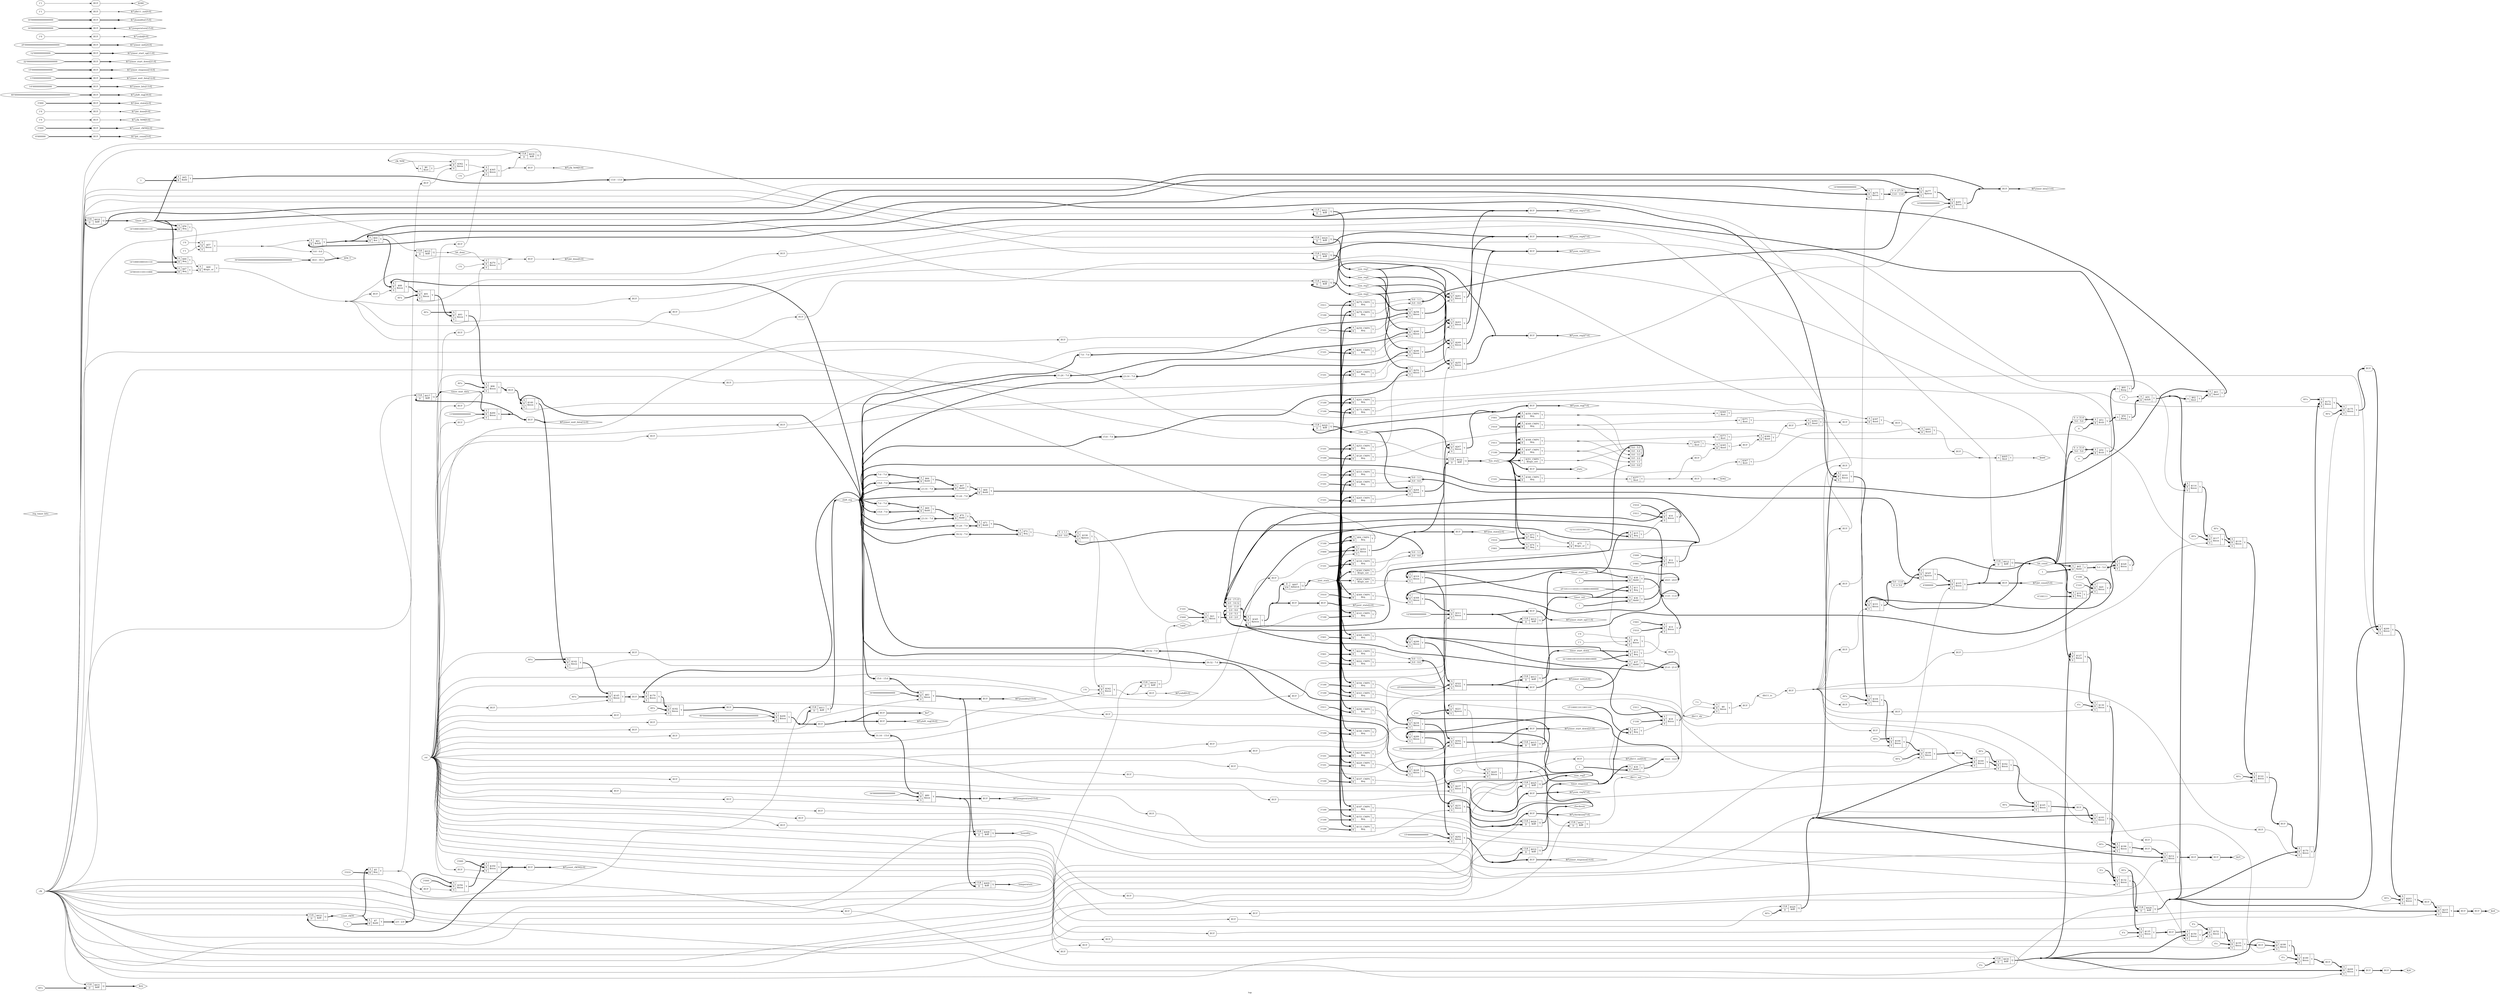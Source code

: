 digraph "top" {
label="top";
rankdir="LR";
remincross=true;
n309 [ shape=diamond, label="clk_50M", color="black", fontcolor="black" ];
n310 [ shape=diamond, label="count_clk50", color="black", fontcolor="black" ];
n311 [ shape=diamond, label="dht11_dir", color="black", fontcolor="black" ];
n312 [ shape=diamond, label="dht11_out", color="black", fontcolor="black" ];
n313 [ shape=diamond, label="checksum", color="black", fontcolor="black" ];
n314 [ shape=diamond, label="sum_reg5", color="black", fontcolor="black" ];
n315 [ shape=diamond, label="sum_reg4", color="black", fontcolor="black" ];
n316 [ shape=diamond, label="sum_reg3", color="black", fontcolor="black" ];
n317 [ shape=diamond, label="sum_reg2", color="black", fontcolor="black" ];
n318 [ shape=diamond, label="sum_reg1", color="black", fontcolor="black" ];
n319 [ shape=diamond, label="sum_reg", color="black", fontcolor="black" ];
n320 [ shape=diamond, label="bit_done", color="black", fontcolor="black" ];
n321 [ shape=diamond, label="timer_bits", color="black", fontcolor="black" ];
n322 [ shape=diamond, label="timer_wait_data", color="black", fontcolor="black" ];
n323 [ shape=diamond, label="timer_response", color="black", fontcolor="black" ];
n324 [ shape=diamond, label="timer_start_down", color="black", fontcolor="black" ];
n325 [ shape=diamond, label="timer_start_up", color="black", fontcolor="black" ];
n326 [ shape=diamond, label="timer_init", color="black", fontcolor="black" ];
n327 [ shape=diamond, label="reg_timer_bits", color="black", fontcolor="black" ];
n328 [ shape=diamond, label="bit_count", color="black", fontcolor="black" ];
n329 [ shape=diamond, label="shift_reg", color="black", fontcolor="black" ];
n330 [ shape=diamond, label="next_state", color="black", fontcolor="black" ];
n331 [ shape=diamond, label="fsm_state", color="black", fontcolor="black" ];
n332 [ shape=diamond, label="state", color="black", fontcolor="black" ];
n333 [ shape=diamond, label="valid", color="black", fontcolor="black" ];
n334 [ shape=diamond, label="temperature", color="black", fontcolor="black" ];
n335 [ shape=diamond, label="humidity", color="black", fontcolor="black" ];
n336 [ shape=octagon, label="dht11_io", color="black", fontcolor="black" ];
n337 [ shape=octagon, label="rst", color="black", fontcolor="black" ];
n338 [ shape=octagon, label="clk", color="black", fontcolor="black" ];
c342 [ shape=record, label="{{<p339> CLK|<p340> D}|$424\n$dff|{<p341> Q}}",  ];
c343 [ shape=record, label="{{<p339> CLK|<p340> D}|$423\n$dff|{<p341> Q}}",  ];
c344 [ shape=record, label="{{<p339> CLK|<p340> D}|$422\n$dff|{<p341> Q}}",  ];
c345 [ shape=record, label="{{<p339> CLK|<p340> D}|$421\n$dff|{<p341> Q}}",  ];
c346 [ shape=record, label="{{<p339> CLK|<p340> D}|$420\n$dff|{<p341> Q}}",  ];
c347 [ shape=record, label="{{<p339> CLK|<p340> D}|$419\n$dff|{<p341> Q}}",  ];
c348 [ shape=record, label="{{<p339> CLK|<p340> D}|$418\n$dff|{<p341> Q}}",  ];
c349 [ shape=record, label="{{<p339> CLK|<p340> D}|$417\n$dff|{<p341> Q}}",  ];
c350 [ shape=record, label="{{<p339> CLK|<p340> D}|$416\n$dff|{<p341> Q}}",  ];
c351 [ shape=record, label="{{<p339> CLK|<p340> D}|$415\n$dff|{<p341> Q}}",  ];
c352 [ shape=record, label="{{<p339> CLK|<p340> D}|$414\n$dff|{<p341> Q}}",  ];
c353 [ shape=record, label="{{<p339> CLK|<p340> D}|$413\n$dff|{<p341> Q}}",  ];
c354 [ shape=record, label="{{<p339> CLK|<p340> D}|$412\n$dff|{<p341> Q}}",  ];
c355 [ shape=record, label="{{<p339> CLK|<p340> D}|$411\n$dff|{<p341> Q}}",  ];
c356 [ shape=record, label="{{<p339> CLK|<p340> D}|$410\n$dff|{<p341> Q}}",  ];
c357 [ shape=record, label="{{<p339> CLK|<p340> D}|$409\n$dff|{<p341> Q}}",  ];
c358 [ shape=record, label="{{<p339> CLK|<p340> D}|$408\n$dff|{<p341> Q}}",  ];
c360 [ shape=record, label="{{<p340> D|<p359> EN}|$407\n$dlatch|{<p341> Q}}",  ];
c363 [ shape=record, label="{{<p361> A}|$405\n$not|{<p362> Y}}",  ];
c364 [ shape=record, label="{{<p339> CLK|<p340> D}|$425\n$dff|{<p341> Q}}",  ];
c366 [ shape=record, label="{{<p361> A|<p365> B}|$401\n$and|{<p362> Y}}",  ];
c367 [ shape=record, label="{{<p339> CLK|<p340> D}|$426\n$dff|{<p341> Q}}",  ];
c368 [ shape=record, label="{{<p361> A|<p365> B}|$397\n$and|{<p362> Y}}",  ];
c369 [ shape=record, label="{{<p339> CLK|<p340> D}|$427\n$dff|{<p341> Q}}",  ];
c370 [ shape=record, label="{{<p361> A|<p365> B}|$393\n$and|{<p362> Y}}",  ];
v0 [ label="40'x" ];
c371 [ shape=record, label="{{<p339> CLK|<p340> D}|$428\n$dff|{<p341> Q}}",  ];
c372 [ shape=record, label="{{<p361> A|<p365> B}|$389\n$and|{<p362> Y}}",  ];
v1 [ label="40'x" ];
c373 [ shape=record, label="{{<p339> CLK|<p340> D}|$429\n$dff|{<p341> Q}}",  ];
c374 [ shape=record, label="{{<p361> A|<p365> B}|$385\n$and|{<p362> Y}}",  ];
v2 [ label="6'x" ];
c375 [ shape=record, label="{{<p339> CLK|<p340> D}|$430\n$dff|{<p341> Q}}",  ];
v3 [ label="40'x" ];
c376 [ shape=record, label="{{<p339> CLK|<p340> D}|$431\n$dff|{<p341> Q}}",  ];
c377 [ shape=record, label="{{<p339> CLK|<p340> D}|$432\n$dff|{<p341> Q}}",  ];
c378 [ shape=record, label="{{<p361> A}|$377\n$not|{<p362> Y}}",  ];
c379 [ shape=record, label="{{<p361> A}|$375\n$not|{<p362> Y}}",  ];
c380 [ shape=record, label="{{<p361> A}|$373\n$not|{<p362> Y}}",  ];
c381 [ shape=record, label="{{<p361> A}|$371\n$not|{<p362> Y}}",  ];
c382 [ shape=record, label="{{<p361> A}|$369\n$not|{<p362> Y}}",  ];
c383 [ shape=record, label="{{<p361> A}|$367\n$not|{<p362> Y}}",  ];
v4 [ label="1'0" ];
c385 [ shape=record, label="{{<p361> A|<p365> B|<p384> S}|$365\n$mux|{<p362> Y}}",  ];
c386 [ shape=record, label="{{<p361> A|<p365> B|<p384> S}|$362\n$mux|{<p362> Y}}",  ];
v5 [ label="3'000" ];
c387 [ shape=record, label="{{<p361> A|<p365> B|<p384> S}|$359\n$mux|{<p362> Y}}",  ];
v6 [ label="3'000" ];
c388 [ shape=record, label="{{<p361> A|<p365> B|<p384> S}|$356\n$mux|{<p362> Y}}",  ];
x7 [ shape=record, style=rounded, label="<s0> 2:0 - 2:0 ", color="black", fontcolor="black" ];
x7:e -> c388:p361:w [arrowhead=odiamond, arrowtail=odiamond, dir=both, color="black", fontcolor="black", style="setlinewidth(3)", label=""];
v8 [ label="3'000" ];
c389 [ shape=record, label="{{<p361> A|<p365> B|<p384> S}|$353\n$mux|{<p362> Y}}",  ];
c390 [ shape=record, label="{{<p361> A}|$351_CMP0\n$logic_not|{<p362> Y}}",  ];
v9 [ label="3'001" ];
c391 [ shape=record, label="{{<p361> A|<p365> B}|$350_CMP0\n$eq|{<p362> Y}}",  ];
v10 [ label="3'010" ];
c392 [ shape=record, label="{{<p361> A|<p365> B}|$349_CMP0\n$eq|{<p362> Y}}",  ];
v11 [ label="3'011" ];
c393 [ shape=record, label="{{<p361> A|<p365> B}|$348_CMP0\n$eq|{<p362> Y}}",  ];
v12 [ label="3'100" ];
c394 [ shape=record, label="{{<p361> A|<p365> B}|$347_CMP0\n$eq|{<p362> Y}}",  ];
c395 [ shape=record, label="{{<p361> A|<p365> B|<p384> S}|$345\n$pmux|{<p362> Y}}",  ];
x13 [ shape=record, style=rounded, label="<s5> 0:0 - 5:5 |<s4> 0:0 - 4:4 |<s3> 0:0 - 3:3 |<s2> 0:0 - 2:2 |<s1> 0:0 - 1:1 |<s0> 0:0 - 0:0 ", color="black", fontcolor="black" ];
x13:e -> c395:p384:w [arrowhead=odiamond, arrowtail=odiamond, dir=both, color="black", fontcolor="black", style="setlinewidth(3)", label=""];
x14 [ shape=record, style=rounded, label="<s5> 2:0 - 17:15 |<s4> 2:0 - 14:12 |<s3> 2:0 - 11:9 |<s2> 2:0 - 8:6 |<s1> 2:0 - 5:3 |<s0> 2:0 - 2:0 ", color="black", fontcolor="black" ];
x14:e -> c395:p365:w [arrowhead=odiamond, arrowtail=odiamond, dir=both, color="black", fontcolor="black", style="setlinewidth(3)", label=""];
v15 [ label="3'101" ];
c396 [ shape=record, label="{{<p361> A|<p365> B}|$346_CMP0\n$eq|{<p362> Y}}",  ];
v16 [ label="1'0" ];
c397 [ shape=record, label="{{<p361> A|<p365> B|<p384> S}|$342\n$mux|{<p362> Y}}",  ];
c398 [ shape=record, label="{{<p361> A}|$340_CMP0\n$logic_not|{<p362> Y}}",  ];
c399 [ shape=record, label="{{<p361> A|<p365> B|<p384> S}|$338\n$pmux|{<p362> Y}}",  ];
x17 [ shape=record, style=rounded, label="<s1> 0:0 - 1:1 |<s0> 0:0 - 0:0 ", color="black", fontcolor="black" ];
x17:e -> c399:p384:w [arrowhead=odiamond, arrowtail=odiamond, dir=both, color="black", fontcolor="black", style="setlinewidth(3)", label=""];
x18 [ shape=record, style=rounded, label="0 -&gt; 1:1 |<s0> 0:0 - 0:0 ", color="black", fontcolor="black" ];
x18:e -> c399:p365:w [arrowhead=odiamond, arrowtail=odiamond, dir=both, color="black", fontcolor="black", style="setlinewidth(3)", label=""];
v19 [ label="3'101" ];
c400 [ shape=record, label="{{<p361> A|<p365> B}|$339_CMP0\n$eq|{<p362> Y}}",  ];
v20 [ label="6'000000" ];
c401 [ shape=record, label="{{<p361> A|<p365> B|<p384> S}|$335\n$mux|{<p362> Y}}",  ];
v21 [ label="3'100" ];
c402 [ shape=record, label="{{<p361> A|<p365> B}|$333_CMP0\n$eq|{<p362> Y}}",  ];
c403 [ shape=record, label="{{<p361> A|<p365> B|<p384> S}|$331\n$mux|{<p362> Y}}",  ];
c404 [ shape=record, label="{{<p361> A|<p365> B|<p384> S}|$328\n$mux|{<p362> Y}}",  ];
x22 [ shape=record, style=rounded, label="<s0> 5:0 - 5:0 ", color="black", fontcolor="black" ];
x22:e -> c404:p365:w [arrowhead=odiamond, arrowtail=odiamond, dir=both, color="black", fontcolor="black", style="setlinewidth(3)", label=""];
c405 [ shape=record, label="{{<p361> A|<p365> B|<p384> S}|$325\n$pmux|{<p362> Y}}",  ];
x23 [ shape=record, style=rounded, label="<s1> 0:0 - 1:1 |<s0> 0:0 - 0:0 ", color="black", fontcolor="black" ];
x23:e -> c405:p384:w [arrowhead=odiamond, arrowtail=odiamond, dir=both, color="black", fontcolor="black", style="setlinewidth(3)", label=""];
x24 [ shape=record, style=rounded, label="<s1> 5:0 - 11:6 |0 -&gt; 5:0 ", color="black", fontcolor="black" ];
x24:e -> c405:p365:w [arrowhead=odiamond, arrowtail=odiamond, dir=both, color="black", fontcolor="black", style="setlinewidth(3)", label=""];
v25 [ label="3'101" ];
c406 [ shape=record, label="{{<p361> A|<p365> B}|$326_CMP0\n$eq|{<p362> Y}}",  ];
v26 [ label="25'0000000000000000000000000" ];
c407 [ shape=record, label="{{<p361> A|<p365> B|<p384> S}|$322\n$mux|{<p362> Y}}",  ];
c408 [ shape=record, label="{{<p361> A|<p365> B|<p384> S}|$319\n$mux|{<p362> Y}}",  ];
x27 [ shape=record, style=rounded, label="<s0> 24:0 - 24:0 ", color="black", fontcolor="black" ];
x27:e -> c408:p365:w [arrowhead=odiamond, arrowtail=odiamond, dir=both, color="black", fontcolor="black", style="setlinewidth(3)", label=""];
c409 [ shape=record, label="{{<p361> A}|$320_CMP0\n$logic_not|{<p362> Y}}",  ];
v28 [ label="12'000000000000" ];
c410 [ shape=record, label="{{<p361> A|<p365> B|<p384> S}|$311\n$mux|{<p362> Y}}",  ];
c411 [ shape=record, label="{{<p361> A|<p365> B|<p384> S}|$308\n$mux|{<p362> Y}}",  ];
x29 [ shape=record, style=rounded, label="<s0> 11:0 - 11:0 ", color="black", fontcolor="black" ];
x29:e -> c411:p365:w [arrowhead=odiamond, arrowtail=odiamond, dir=both, color="black", fontcolor="black", style="setlinewidth(3)", label=""];
v30 [ label="3'010" ];
c412 [ shape=record, label="{{<p361> A|<p365> B}|$309_CMP0\n$eq|{<p362> Y}}",  ];
v31 [ label="22'0000000000000000000000" ];
c413 [ shape=record, label="{{<p361> A|<p365> B|<p384> S}|$302\n$mux|{<p362> Y}}",  ];
c414 [ shape=record, label="{{<p361> A|<p365> B|<p384> S}|$299\n$mux|{<p362> Y}}",  ];
x32 [ shape=record, style=rounded, label="<s0> 21:0 - 21:0 ", color="black", fontcolor="black" ];
x32:e -> c414:p365:w [arrowhead=odiamond, arrowtail=odiamond, dir=both, color="black", fontcolor="black", style="setlinewidth(3)", label=""];
v33 [ label="3'001" ];
c415 [ shape=record, label="{{<p361> A|<p365> B}|$300_CMP0\n$eq|{<p362> Y}}",  ];
v34 [ label="15'000000000000000" ];
c416 [ shape=record, label="{{<p361> A|<p365> B|<p384> S}|$292\n$mux|{<p362> Y}}",  ];
c417 [ shape=record, label="{{<p361> A|<p365> B|<p384> S}|$289\n$mux|{<p362> Y}}",  ];
x35 [ shape=record, style=rounded, label="<s0> 14:0 - 14:0 ", color="black", fontcolor="black" ];
x35:e -> c417:p365:w [arrowhead=odiamond, arrowtail=odiamond, dir=both, color="black", fontcolor="black", style="setlinewidth(3)", label=""];
v36 [ label="3'011" ];
c418 [ shape=record, label="{{<p361> A|<p365> B}|$290_CMP0\n$eq|{<p362> Y}}",  ];
v37 [ label="13'0000000000000" ];
c419 [ shape=record, label="{{<p361> A|<p365> B|<p384> S}|$284\n$mux|{<p362> Y}}",  ];
v38 [ label="14'00000000000000" ];
c420 [ shape=record, label="{{<p361> A|<p365> B|<p384> S}|$281\n$mux|{<p362> Y}}",  ];
v39 [ label="3'011" ];
c421 [ shape=record, label="{{<p361> A|<p365> B}|$279_CMP0\n$eq|{<p362> Y}}",  ];
c422 [ shape=record, label="{{<p361> A|<p365> B|<p384> S}|$277\n$pmux|{<p362> Y}}",  ];
x40 [ shape=record, style=rounded, label="<s1> 0:0 - 1:1 |<s0> 0:0 - 0:0 ", color="black", fontcolor="black" ];
x40:e -> c422:p384:w [arrowhead=odiamond, arrowtail=odiamond, dir=both, color="black", fontcolor="black", style="setlinewidth(3)", label=""];
x41 [ shape=record, style=rounded, label="0 -&gt; 27:14 |<s0> 13:0 - 13:0 ", color="black", fontcolor="black" ];
x41:e -> c422:p365:w [arrowhead=odiamond, arrowtail=odiamond, dir=both, color="black", fontcolor="black", style="setlinewidth(3)", label=""];
v42 [ label="3'100" ];
c423 [ shape=record, label="{{<p361> A|<p365> B}|$278_CMP0\n$eq|{<p362> Y}}",  ];
v44 [ label="14'00000000000000" ];
c424 [ shape=record, label="{{<p361> A|<p365> B|<p384> S}|$275\n$mux|{<p362> Y}}",  ];
x43 [ shape=record, style=rounded, label="<s0> 13:0 - 13:0 ", color="black", fontcolor="black" ];
x43:e -> c424:p365:w [arrowhead=odiamond, arrowtail=odiamond, dir=both, color="black", fontcolor="black", style="setlinewidth(3)", label=""];
v45 [ label="1'0" ];
c425 [ shape=record, label="{{<p361> A|<p365> B|<p384> S}|$270\n$mux|{<p362> Y}}",  ];
c426 [ shape=record, label="{{<p361> A|<p365> B|<p384> S}|$267\n$mux|{<p362> Y}}",  ];
c427 [ shape=record, label="{{<p361> A|<p365> B|<p384> S}|$264\n$mux|{<p362> Y}}",  ];
v46 [ label="3'101" ];
c428 [ shape=record, label="{{<p361> A|<p365> B}|$265_CMP0\n$eq|{<p362> Y}}",  ];
c429 [ shape=record, label="{{<p361> A|<p365> B|<p384> S}|$261\n$mux|{<p362> Y}}",  ];
c430 [ shape=record, label="{{<p361> A|<p365> B|<p384> S}|$258\n$mux|{<p362> Y}}",  ];
x47 [ shape=record, style=rounded, label="<s0> 7:0 - 7:0 ", color="black", fontcolor="black" ];
x47:e -> c430:p365:w [arrowhead=odiamond, arrowtail=odiamond, dir=both, color="black", fontcolor="black", style="setlinewidth(3)", label=""];
v48 [ label="3'101" ];
c431 [ shape=record, label="{{<p361> A|<p365> B}|$259_CMP0\n$eq|{<p362> Y}}",  ];
c432 [ shape=record, label="{{<p361> A|<p365> B|<p384> S}|$255\n$mux|{<p362> Y}}",  ];
c433 [ shape=record, label="{{<p361> A|<p365> B|<p384> S}|$252\n$mux|{<p362> Y}}",  ];
x49 [ shape=record, style=rounded, label="<s0> 15:8 - 7:0 ", color="black", fontcolor="black" ];
x49:e -> c433:p365:w [arrowhead=odiamond, arrowtail=odiamond, dir=both, color="black", fontcolor="black", style="setlinewidth(3)", label=""];
v50 [ label="3'101" ];
c434 [ shape=record, label="{{<p361> A|<p365> B}|$253_CMP0\n$eq|{<p362> Y}}",  ];
c435 [ shape=record, label="{{<p361> A|<p365> B|<p384> S}|$249\n$mux|{<p362> Y}}",  ];
c436 [ shape=record, label="{{<p361> A|<p365> B|<p384> S}|$246\n$mux|{<p362> Y}}",  ];
x51 [ shape=record, style=rounded, label="<s0> 23:16 - 7:0 ", color="black", fontcolor="black" ];
x51:e -> c436:p365:w [arrowhead=odiamond, arrowtail=odiamond, dir=both, color="black", fontcolor="black", style="setlinewidth(3)", label=""];
v52 [ label="3'101" ];
c437 [ shape=record, label="{{<p361> A|<p365> B}|$247_CMP0\n$eq|{<p362> Y}}",  ];
c438 [ shape=record, label="{{<p361> A|<p365> B|<p384> S}|$243\n$mux|{<p362> Y}}",  ];
c439 [ shape=record, label="{{<p361> A|<p365> B|<p384> S}|$240\n$mux|{<p362> Y}}",  ];
x53 [ shape=record, style=rounded, label="<s0> 31:24 - 7:0 ", color="black", fontcolor="black" ];
x53:e -> c439:p365:w [arrowhead=odiamond, arrowtail=odiamond, dir=both, color="black", fontcolor="black", style="setlinewidth(3)", label=""];
v54 [ label="3'101" ];
c440 [ shape=record, label="{{<p361> A|<p365> B}|$241_CMP0\n$eq|{<p362> Y}}",  ];
c441 [ shape=record, label="{{<p361> A|<p365> B|<p384> S}|$237\n$mux|{<p362> Y}}",  ];
c442 [ shape=record, label="{{<p361> A|<p365> B|<p384> S}|$234\n$mux|{<p362> Y}}",  ];
x55 [ shape=record, style=rounded, label="<s0> 39:32 - 7:0 ", color="black", fontcolor="black" ];
x55:e -> c442:p365:w [arrowhead=odiamond, arrowtail=odiamond, dir=both, color="black", fontcolor="black", style="setlinewidth(3)", label=""];
v56 [ label="3'101" ];
c443 [ shape=record, label="{{<p361> A|<p365> B}|$235_CMP0\n$eq|{<p362> Y}}",  ];
c444 [ shape=record, label="{{<p361> A|<p365> B|<p384> S}|$231\n$mux|{<p362> Y}}",  ];
c445 [ shape=record, label="{{<p361> A|<p365> B|<p384> S}|$228\n$mux|{<p362> Y}}",  ];
x57 [ shape=record, style=rounded, label="<s0> 39:32 - 7:0 ", color="black", fontcolor="black" ];
x57:e -> c445:p365:w [arrowhead=odiamond, arrowtail=odiamond, dir=both, color="black", fontcolor="black", style="setlinewidth(3)", label=""];
v58 [ label="3'101" ];
c446 [ shape=record, label="{{<p361> A|<p365> B}|$229_CMP0\n$eq|{<p362> Y}}",  ];
v59 [ label="1'1" ];
c447 [ shape=record, label="{{<p361> A|<p365> B|<p384> S}|$225\n$mux|{<p362> Y}}",  ];
v60 [ label="3'001" ];
c448 [ shape=record, label="{{<p361> A|<p365> B}|$223_CMP0\n$eq|{<p362> Y}}",  ];
v62 [ label="2'01" ];
c449 [ shape=record, label="{{<p361> A|<p365> B|<p384> S}|$221\n$pmux|{<p362> Y}}",  ];
x61 [ shape=record, style=rounded, label="<s1> 0:0 - 1:1 |<s0> 0:0 - 0:0 ", color="black", fontcolor="black" ];
x61:e -> c449:p384:w [arrowhead=odiamond, arrowtail=odiamond, dir=both, color="black", fontcolor="black", style="setlinewidth(3)", label=""];
v63 [ label="3'010" ];
c450 [ shape=record, label="{{<p361> A|<p365> B}|$222_CMP0\n$eq|{<p362> Y}}",  ];
c451 [ shape=record, label="{{<p361> A|<p365> B|<p384> S}|$215\n$mux|{<p362> Y}}",  ];
c452 [ shape=record, label="{{<p361> A|<p365> B|<p384> S}|$212\n$mux|{<p362> Y}}",  ];
c453 [ shape=record, label="{{<p361> A|<p365> B|<p384> S}|$209\n$mux|{<p362> Y}}",  ];
v64 [ label="40'0000000000000000000000000000000000000000" ];
c454 [ shape=record, label="{{<p361> A|<p365> B|<p384> S}|$206\n$mux|{<p362> Y}}",  ];
v65 [ label="40'x" ];
c455 [ shape=record, label="{{<p361> A|<p365> B|<p384> S}|$203\n$mux|{<p362> Y}}",  ];
c456 [ shape=record, label="{{<p361> A|<p365> B|<p384> S}|$200\n$mux|{<p362> Y}}",  ];
v66 [ label="3'100" ];
c457 [ shape=record, label="{{<p361> A|<p365> B}|$201_CMP0\n$eq|{<p362> Y}}",  ];
v67 [ label="40'x" ];
c458 [ shape=record, label="{{<p361> A|<p365> B|<p384> S}|$196\n$mux|{<p362> Y}}",  ];
c459 [ shape=record, label="{{<p361> A|<p365> B|<p384> S}|$193\n$mux|{<p362> Y}}",  ];
v68 [ label="3'100" ];
c460 [ shape=record, label="{{<p361> A|<p365> B}|$194_CMP0\n$eq|{<p362> Y}}",  ];
v69 [ label="6'x" ];
c461 [ shape=record, label="{{<p361> A|<p365> B|<p384> S}|$189\n$mux|{<p362> Y}}",  ];
c462 [ shape=record, label="{{<p361> A|<p365> B|<p384> S}|$186\n$mux|{<p362> Y}}",  ];
v70 [ label="3'100" ];
c463 [ shape=record, label="{{<p361> A|<p365> B}|$187_CMP0\n$eq|{<p362> Y}}",  ];
v71 [ label="40'x" ];
c464 [ shape=record, label="{{<p361> A|<p365> B|<p384> S}|$182\n$mux|{<p362> Y}}",  ];
c465 [ shape=record, label="{{<p361> A|<p365> B|<p384> S}|$179\n$mux|{<p362> Y}}",  ];
v72 [ label="3'100" ];
c466 [ shape=record, label="{{<p361> A|<p365> B}|$180_CMP0\n$eq|{<p362> Y}}",  ];
v73 [ label="40'x" ];
c467 [ shape=record, label="{{<p361> A|<p365> B|<p384> S}|$175\n$mux|{<p362> Y}}",  ];
v74 [ label="40'x" ];
c468 [ shape=record, label="{{<p361> A|<p365> B|<p384> S}|$172\n$mux|{<p362> Y}}",  ];
v75 [ label="3'100" ];
c469 [ shape=record, label="{{<p361> A|<p365> B}|$173_CMP0\n$eq|{<p362> Y}}",  ];
c470 [ shape=record, label="{{<p361> A|<p365> B|<p384> S}|$170\n$mux|{<p362> Y}}",  ];
v76 [ label="40'x" ];
c471 [ shape=record, label="{{<p361> A|<p365> B|<p384> S}|$165\n$mux|{<p362> Y}}",  ];
v77 [ label="40'x" ];
c472 [ shape=record, label="{{<p361> A|<p365> B|<p384> S}|$162\n$mux|{<p362> Y}}",  ];
v78 [ label="3'100" ];
c473 [ shape=record, label="{{<p361> A|<p365> B}|$163_CMP0\n$eq|{<p362> Y}}",  ];
c474 [ shape=record, label="{{<p361> A|<p365> B|<p384> S}|$160\n$mux|{<p362> Y}}",  ];
v79 [ label="6'x" ];
c475 [ shape=record, label="{{<p361> A|<p365> B|<p384> S}|$155\n$mux|{<p362> Y}}",  ];
v80 [ label="6'x" ];
c476 [ shape=record, label="{{<p361> A|<p365> B|<p384> S}|$152\n$mux|{<p362> Y}}",  ];
v81 [ label="3'100" ];
c477 [ shape=record, label="{{<p361> A|<p365> B}|$153_CMP0\n$eq|{<p362> Y}}",  ];
c478 [ shape=record, label="{{<p361> A|<p365> B|<p384> S}|$150\n$mux|{<p362> Y}}",  ];
v82 [ label="40'x" ];
c479 [ shape=record, label="{{<p361> A|<p365> B|<p384> S}|$145\n$mux|{<p362> Y}}",  ];
v83 [ label="40'x" ];
c480 [ shape=record, label="{{<p361> A|<p365> B|<p384> S}|$142\n$mux|{<p362> Y}}",  ];
v84 [ label="3'100" ];
c481 [ shape=record, label="{{<p361> A|<p365> B}|$143_CMP0\n$eq|{<p362> Y}}",  ];
c482 [ shape=record, label="{{<p361> A|<p365> B|<p384> S}|$140\n$mux|{<p362> Y}}",  ];
v85 [ label="6'x" ];
c483 [ shape=record, label="{{<p361> A|<p365> B|<p384> S}|$135\n$mux|{<p362> Y}}",  ];
v86 [ label="6'x" ];
c484 [ shape=record, label="{{<p361> A|<p365> B|<p384> S}|$132\n$mux|{<p362> Y}}",  ];
v87 [ label="3'100" ];
c485 [ shape=record, label="{{<p361> A|<p365> B}|$133_CMP0\n$eq|{<p362> Y}}",  ];
v88 [ label="6'x" ];
c486 [ shape=record, label="{{<p361> A|<p365> B|<p384> S}|$130\n$mux|{<p362> Y}}",  ];
c487 [ shape=record, label="{{<p361> A|<p365> B|<p384> S}|$127\n$mux|{<p362> Y}}",  ];
v89 [ label="40'x" ];
c488 [ shape=record, label="{{<p361> A|<p365> B|<p384> S}|$122\n$mux|{<p362> Y}}",  ];
v90 [ label="40'x" ];
c489 [ shape=record, label="{{<p361> A|<p365> B|<p384> S}|$119\n$mux|{<p362> Y}}",  ];
v91 [ label="3'100" ];
c490 [ shape=record, label="{{<p361> A|<p365> B}|$120_CMP0\n$eq|{<p362> Y}}",  ];
v92 [ label="40'x" ];
c491 [ shape=record, label="{{<p361> A|<p365> B|<p384> S}|$117\n$mux|{<p362> Y}}",  ];
c492 [ shape=record, label="{{<p361> A|<p365> B|<p384> S}|$114\n$mux|{<p362> Y}}",  ];
v93 [ label="40'x" ];
c493 [ shape=record, label="{{<p361> A|<p365> B|<p384> S}|$109\n$mux|{<p362> Y}}",  ];
v94 [ label="40'x" ];
c494 [ shape=record, label="{{<p361> A|<p365> B|<p384> S}|$106\n$mux|{<p362> Y}}",  ];
v95 [ label="3'100" ];
c495 [ shape=record, label="{{<p361> A|<p365> B}|$107_CMP0\n$eq|{<p362> Y}}",  ];
v96 [ label="40'x" ];
c496 [ shape=record, label="{{<p361> A|<p365> B|<p384> S}|$104\n$mux|{<p362> Y}}",  ];
c497 [ shape=record, label="{{<p361> A|<p365> B|<p384> S}|$101\n$mux|{<p362> Y}}",  ];
v97 [ label="40'x" ];
c498 [ shape=record, label="{{<p361> A|<p365> B|<p384> S}|$96\n$mux|{<p362> Y}}",  ];
v98 [ label="40'x" ];
c499 [ shape=record, label="{{<p361> A|<p365> B|<p384> S}|$93\n$mux|{<p362> Y}}",  ];
v99 [ label="3'100" ];
c500 [ shape=record, label="{{<p361> A|<p365> B}|$94_CMP0\n$eq|{<p362> Y}}",  ];
v100 [ label="40'x" ];
c501 [ shape=record, label="{{<p361> A|<p365> B|<p384> S}|$91\n$mux|{<p362> Y}}",  ];
c502 [ shape=record, label="{{<p361> A|<p365> B|<p384> S}|$88\n$mux|{<p362> Y}}",  ];
v101 [ label="16'0000000000000000" ];
c503 [ shape=record, label="{{<p361> A|<p365> B|<p384> S}|$83\n$mux|{<p362> Y}}",  ];
x102 [ shape=record, style=rounded, label="<s0> 15:0 - 15:0 ", color="black", fontcolor="black" ];
x102:e -> c503:p361:w [arrowhead=odiamond, arrowtail=odiamond, dir=both, color="black", fontcolor="black", style="setlinewidth(3)", label=""];
v103 [ label="16'0000000000000000" ];
c504 [ shape=record, label="{{<p361> A|<p365> B|<p384> S}|$80\n$mux|{<p362> Y}}",  ];
x104 [ shape=record, style=rounded, label="<s0> 31:16 - 15:0 ", color="black", fontcolor="black" ];
x104:e -> c504:p361:w [arrowhead=odiamond, arrowtail=odiamond, dir=both, color="black", fontcolor="black", style="setlinewidth(3)", label=""];
v105 [ label="1'1" ];
v106 [ label="1'0" ];
c505 [ shape=record, label="{{<p361> A|<p365> B|<p384> S}|$76\n$mux|{<p362> Y}}",  ];
c506 [ shape=record, label="{{<p361> A|<p365> B}|$75\n$logic_or|{<p362> Y}}",  ];
v107 [ label="3'001" ];
c507 [ shape=record, label="{{<p361> A|<p365> B}|$74\n$eq|{<p362> Y}}",  ];
v108 [ label="3'010" ];
c508 [ shape=record, label="{{<p361> A|<p365> B}|$73\n$eq|{<p362> Y}}",  ];
c509 [ shape=record, label="{{<p361> A|<p365> B}|$72\n$eq|{<p362> Y}}",  ];
x109 [ shape=record, style=rounded, label="<s0> 39:32 - 7:0 ", color="black", fontcolor="black" ];
x109:e -> c509:p365:w [arrowhead=odiamond, arrowtail=odiamond, dir=both, color="black", fontcolor="black", style="setlinewidth(3)", label=""];
c510 [ shape=record, label="{{<p361> A|<p365> B}|$71\n$add|{<p362> Y}}",  ];
x110 [ shape=record, style=rounded, label="<s0> 31:24 - 7:0 ", color="black", fontcolor="black" ];
x110:e -> c510:p365:w [arrowhead=odiamond, arrowtail=odiamond, dir=both, color="black", fontcolor="black", style="setlinewidth(3)", label=""];
c511 [ shape=record, label="{{<p361> A|<p365> B}|$70\n$add|{<p362> Y}}",  ];
x111 [ shape=record, style=rounded, label="<s0> 23:16 - 7:0 ", color="black", fontcolor="black" ];
x111:e -> c511:p365:w [arrowhead=odiamond, arrowtail=odiamond, dir=both, color="black", fontcolor="black", style="setlinewidth(3)", label=""];
c512 [ shape=record, label="{{<p361> A|<p365> B}|$69\n$add|{<p362> Y}}",  ];
x112 [ shape=record, style=rounded, label="<s0> 15:8 - 7:0 ", color="black", fontcolor="black" ];
x112:e -> c512:p365:w [arrowhead=odiamond, arrowtail=odiamond, dir=both, color="black", fontcolor="black", style="setlinewidth(3)", label=""];
x113 [ shape=record, style=rounded, label="<s0> 7:0 - 7:0 ", color="black", fontcolor="black" ];
x113:e -> c512:p361:w [arrowhead=odiamond, arrowtail=odiamond, dir=both, color="black", fontcolor="black", style="setlinewidth(3)", label=""];
c513 [ shape=record, label="{{<p361> A|<p365> B}|$68\n$add|{<p362> Y}}",  ];
x114 [ shape=record, style=rounded, label="<s0> 31:24 - 7:0 ", color="black", fontcolor="black" ];
x114:e -> c513:p365:w [arrowhead=odiamond, arrowtail=odiamond, dir=both, color="black", fontcolor="black", style="setlinewidth(3)", label=""];
c514 [ shape=record, label="{{<p361> A|<p365> B}|$67\n$add|{<p362> Y}}",  ];
x115 [ shape=record, style=rounded, label="<s0> 23:16 - 7:0 ", color="black", fontcolor="black" ];
x115:e -> c514:p365:w [arrowhead=odiamond, arrowtail=odiamond, dir=both, color="black", fontcolor="black", style="setlinewidth(3)", label=""];
c515 [ shape=record, label="{{<p361> A|<p365> B}|$66\n$add|{<p362> Y}}",  ];
x116 [ shape=record, style=rounded, label="<s0> 15:8 - 7:0 ", color="black", fontcolor="black" ];
x116:e -> c515:p365:w [arrowhead=odiamond, arrowtail=odiamond, dir=both, color="black", fontcolor="black", style="setlinewidth(3)", label=""];
x117 [ shape=record, style=rounded, label="<s0> 7:0 - 7:0 ", color="black", fontcolor="black" ];
x117:e -> c515:p361:w [arrowhead=odiamond, arrowtail=odiamond, dir=both, color="black", fontcolor="black", style="setlinewidth(3)", label=""];
v118 [ label="1" ];
c516 [ shape=record, label="{{<p361> A|<p365> B}|$65\n$add|{<p362> Y}}",  ];
c517 [ shape=record, label="{{<p361> A|<p365> B}|$64\n$or|{<p362> Y}}",  ];
c518 [ shape=record, label="{{<p361> A|<p365> B}|$63\n$and|{<p362> Y}}",  ];
c519 [ shape=record, label="{{<p361> A}|$62\n$not|{<p362> Y}}",  ];
c520 [ shape=record, label="{{<p361> A|<p365> B}|$61\n$shift|{<p362> Y}}",  ];
c521 [ shape=record, label="{{<p361> A}|$60\n$neg|{<p362> Y}}",  ];
v119 [ label="0" ];
c522 [ shape=record, label="{{<p361> A|<p365> B}|$59\n$sub|{<p362> Y}}",  ];
x120 [ shape=record, style=rounded, label="0 -&gt; 31:6 |<s0> 5:0 - 5:0 ", color="black", fontcolor="black" ];
x120:e -> c522:p361:w [arrowhead=odiamond, arrowtail=odiamond, dir=both, color="black", fontcolor="black", style="setlinewidth(3)", label=""];
c523 [ shape=record, label="{{<p339> CLK|<p340> D}|$433\n$dff|{<p341> Q}}",  ];
v121 [ label="1'1" ];
v122 [ label="1'0" ];
c524 [ shape=record, label="{{<p361> A|<p365> B|<p384> S}|$57\n$mux|{<p362> Y}}",  ];
v123 [ label="14'10001000101110" ];
c525 [ shape=record, label="{{<p361> A|<p365> B}|$56\n$eq|{<p362> Y}}",  ];
v124 [ label="1'1" ];
c526 [ shape=record, label="{{<p361> A|<p365> B}|$55\n$shift|{<p362> Y}}",  ];
c527 [ shape=record, label="{{<p361> A}|$54\n$neg|{<p362> Y}}",  ];
v125 [ label="0" ];
c528 [ shape=record, label="{{<p361> A|<p365> B}|$53\n$sub|{<p362> Y}}",  ];
x126 [ shape=record, style=rounded, label="0 -&gt; 31:6 |<s0> 5:0 - 5:0 ", color="black", fontcolor="black" ];
x126:e -> c528:p361:w [arrowhead=odiamond, arrowtail=odiamond, dir=both, color="black", fontcolor="black", style="setlinewidth(3)", label=""];
c529 [ shape=record, label="{{<p361> A|<p365> B}|$48\n$logic_or|{<p362> Y}}",  ];
v127 [ label="14'00101110111000" ];
c530 [ shape=record, label="{{<p361> A|<p365> B}|$47\n$eq|{<p362> Y}}",  ];
v128 [ label="14'10001000101110" ];
c531 [ shape=record, label="{{<p361> A|<p365> B}|$46\n$eq|{<p362> Y}}",  ];
v129 [ label="1" ];
c532 [ shape=record, label="{{<p361> A|<p365> B}|$45\n$add|{<p362> Y}}",  ];
c533 [ shape=record, label="{{<p339> CLK|<p340> D}|$434\n$dff|{<p341> Q}}",  ];
v130 [ label="1" ];
c534 [ shape=record, label="{{<p361> A|<p365> B}|$39\n$add|{<p362> Y}}",  ];
v131 [ label="1" ];
c535 [ shape=record, label="{{<p361> A|<p365> B}|$38\n$add|{<p362> Y}}",  ];
v132 [ label="1" ];
c536 [ shape=record, label="{{<p361> A|<p365> B}|$37\n$add|{<p362> Y}}",  ];
v133 [ label="1" ];
c537 [ shape=record, label="{{<p361> A|<p365> B}|$36\n$add|{<p362> Y}}",  ];
v134 [ label="3'000" ];
v135 [ label="3'101" ];
c538 [ shape=record, label="{{<p361> A|<p365> B|<p384> S}|$21\n$mux|{<p362> Y}}",  ];
v136 [ label="3'101" ];
v137 [ label="3'100" ];
c539 [ shape=record, label="{{<p361> A|<p365> B|<p384> S}|$20\n$mux|{<p362> Y}}",  ];
v138 [ label="6'100111" ];
c540 [ shape=record, label="{{<p361> A|<p365> B}|$19\n$eq|{<p362> Y}}",  ];
v139 [ label="3'100" ];
v140 [ label="3'011" ];
c541 [ shape=record, label="{{<p361> A|<p365> B|<p384> S}|$18\n$mux|{<p362> Y}}",  ];
v141 [ label="15'100011011001101" ];
c542 [ shape=record, label="{{<p361> A|<p365> B}|$17\n$eq|{<p362> Y}}",  ];
v142 [ label="3'011" ];
v143 [ label="3'010" ];
c543 [ shape=record, label="{{<p361> A|<p365> B|<p384> S}|$16\n$mux|{<p362> Y}}",  ];
v144 [ label="12'111010100110" ];
c544 [ shape=record, label="{{<p361> A|<p365> B}|$15\n$eq|{<p362> Y}}",  ];
v145 [ label="3'010" ];
v146 [ label="3'001" ];
c545 [ shape=record, label="{{<p361> A|<p365> B|<p384> S}|$14\n$mux|{<p362> Y}}",  ];
v147 [ label="22'1000100101010100010000" ];
c546 [ shape=record, label="{{<p361> A|<p365> B}|$13\n$eq|{<p362> Y}}",  ];
v148 [ label="3'001" ];
v149 [ label="3'000" ];
c547 [ shape=record, label="{{<p361> A|<p365> B|<p384> S}|$12\n$mux|{<p362> Y}}",  ];
v150 [ label="25'1011111010111100001000000" ];
c548 [ shape=record, label="{{<p361> A|<p365> B}|$11\n$eq|{<p362> Y}}",  ];
v151 [ label="1'z" ];
c549 [ shape=record, label="{{<p361> A|<p365> B|<p384> S}|$8\n$mux|{<p362> Y}}",  ];
v152 [ label="1" ];
c550 [ shape=record, label="{{<p361> A|<p365> B}|$7\n$add|{<p362> Y}}",  ];
c551 [ shape=record, label="{{<p361> A}|$6\n$not|{<p362> Y}}",  ];
v153 [ label="3'010" ];
c552 [ shape=record, label="{{<p361> A|<p365> B}|$5\n$eq|{<p362> Y}}",  ];
x154 [shape=box, style=rounded, label="BUF", ];
x155 [shape=box, style=rounded, label="BUF", ];
x156 [shape=box, style=rounded, label="BUF", ];
v157 [ label="6'000000" ];
x158 [shape=box, style=rounded, label="BUF", ];
v159 [ label="3'000" ];
x160 [shape=box, style=rounded, label="BUF", ];
v161 [ label="1'0" ];
x162 [shape=box, style=rounded, label="BUF", ];
v163 [ label="1'0" ];
x164 [shape=box, style=rounded, label="BUF", ];
v165 [ label="3'000" ];
x166 [shape=box, style=rounded, label="BUF", ];
v167 [ label="40'0000000000000000000000000000000000000000" ];
x168 [shape=box, style=rounded, label="BUF", ];
v169 [ label="14'00000000000000" ];
x170 [shape=box, style=rounded, label="BUF", ];
v171 [ label="13'0000000000000" ];
x172 [shape=box, style=rounded, label="BUF", ];
v173 [ label="15'000000000000000" ];
x174 [shape=box, style=rounded, label="BUF", ];
v175 [ label="22'0000000000000000000000" ];
x176 [shape=box, style=rounded, label="BUF", ];
v177 [ label="12'000000000000" ];
x178 [shape=box, style=rounded, label="BUF", ];
v179 [ label="25'0000000000000000000000000" ];
x180 [shape=box, style=rounded, label="BUF", ];
v181 [ label="1'0" ];
x182 [shape=box, style=rounded, label="BUF", ];
v183 [ label="16'0000000000000000" ];
x184 [shape=box, style=rounded, label="BUF", ];
v185 [ label="16'0000000000000000" ];
x186 [shape=box, style=rounded, label="BUF", ];
v187 [ label="1'1" ];
x188 [shape=box, style=rounded, label="BUF", ];
x189 [shape=box, style=rounded, label="BUF", ];
x190 [shape=box, style=rounded, label="BUF", ];
x191 [shape=box, style=rounded, label="BUF", ];
x192 [shape=box, style=rounded, label="BUF", ];
x193 [shape=box, style=rounded, label="BUF", ];
x194 [shape=box, style=rounded, label="BUF", ];
x195 [shape=box, style=rounded, label="BUF", ];
x196 [shape=box, style=rounded, label="BUF", ];
x197 [shape=box, style=rounded, label="BUF", ];
x198 [shape=box, style=rounded, label="BUF", ];
x199 [shape=box, style=rounded, label="BUF", ];
x200 [shape=box, style=rounded, label="BUF", ];
x201 [shape=box, style=rounded, label="BUF", ];
x202 [shape=box, style=rounded, label="BUF", ];
x203 [shape=box, style=rounded, label="BUF", ];
x204 [shape=box, style=rounded, label="BUF", ];
x205 [shape=box, style=rounded, label="BUF", ];
x206 [shape=box, style=rounded, label="BUF", ];
x207 [shape=box, style=rounded, label="BUF", ];
x208 [shape=box, style=rounded, label="BUF", ];
x209 [shape=box, style=rounded, label="BUF", ];
x210 [shape=box, style=rounded, label="BUF", ];
x211 [shape=box, style=rounded, label="BUF", ];
x212 [shape=box, style=rounded, label="BUF", ];
x213 [shape=box, style=rounded, label="BUF", ];
x214 [shape=box, style=rounded, label="BUF", ];
x215 [shape=box, style=rounded, label="BUF", ];
x216 [shape=box, style=rounded, label="BUF", ];
x217 [shape=box, style=rounded, label="BUF", ];
x218 [shape=box, style=rounded, label="BUF", ];
x219 [shape=box, style=rounded, label="BUF", ];
x220 [shape=box, style=rounded, label="BUF", ];
x221 [shape=box, style=rounded, label="BUF", ];
x222 [shape=box, style=rounded, label="BUF", ];
x223 [shape=box, style=rounded, label="BUF", ];
x224 [shape=box, style=rounded, label="BUF", ];
x225 [shape=box, style=rounded, label="BUF", ];
x226 [shape=box, style=rounded, label="BUF", ];
x227 [shape=box, style=rounded, label="BUF", ];
x228 [shape=box, style=rounded, label="BUF", ];
x229 [shape=box, style=rounded, label="BUF", ];
x230 [shape=box, style=rounded, label="BUF", ];
x231 [shape=box, style=rounded, label="BUF", ];
x232 [shape=box, style=rounded, label="BUF", ];
x233 [shape=box, style=rounded, label="BUF", ];
x234 [shape=box, style=rounded, label="BUF", ];
x235 [shape=box, style=rounded, label="BUF", ];
x236 [shape=box, style=rounded, label="BUF", ];
x237 [shape=box, style=rounded, label="BUF", ];
x238 [shape=box, style=rounded, label="BUF", ];
x239 [shape=box, style=rounded, label="BUF", ];
x240 [shape=box, style=rounded, label="BUF", ];
x241 [shape=box, style=rounded, label="BUF", ];
x242 [shape=box, style=rounded, label="BUF", ];
x243 [shape=box, style=rounded, label="BUF", ];
x244 [shape=box, style=rounded, label="BUF", ];
x245 [shape=box, style=rounded, label="BUF", ];
x246 [shape=box, style=rounded, label="BUF", ];
x247 [shape=box, style=rounded, label="BUF", ];
x248 [shape=box, style=rounded, label="BUF", ];
x249 [shape=box, style=rounded, label="BUF", ];
x250 [shape=box, style=rounded, label="BUF", ];
x251 [shape=box, style=rounded, label="BUF", ];
x252 [shape=box, style=rounded, label="BUF", ];
x253 [shape=box, style=rounded, label="BUF", ];
x254 [shape=box, style=rounded, label="BUF", ];
x255 [shape=box, style=rounded, label="BUF", ];
x256 [shape=box, style=rounded, label="BUF", ];
x257 [shape=box, style=rounded, label="BUF", ];
x258 [shape=box, style=rounded, label="BUF", ];
x259 [shape=box, style=rounded, label="BUF", ];
x260 [shape=box, style=rounded, label="BUF", ];
x261 [shape=box, style=rounded, label="BUF", ];
x262 [shape=box, style=rounded, label="BUF", ];
x263 [shape=box, style=rounded, label="BUF", ];
x264 [shape=box, style=rounded, label="BUF", ];
x265 [shape=box, style=rounded, label="BUF", ];
x266 [shape=box, style=rounded, label="BUF", ];
x267 [shape=box, style=rounded, label="BUF", ];
x268 [shape=box, style=rounded, label="BUF", ];
x269 [shape=box, style=rounded, label="BUF", ];
x270 [shape=box, style=rounded, label="BUF", ];
x271 [shape=box, style=rounded, label="BUF", ];
x272 [shape=box, style=rounded, label="BUF", ];
x273 [shape=box, style=rounded, label="BUF", ];
x274 [shape=box, style=rounded, label="BUF", ];
x275 [shape=box, style=rounded, label="BUF", ];
x276 [shape=box, style=rounded, label="BUF", ];
x277 [shape=box, style=rounded, label="BUF", ];
x278 [shape=box, style=rounded, label="BUF", ];
x279 [shape=box, style=rounded, label="BUF", ];
x280 [shape=box, style=rounded, label="BUF", ];
x281 [shape=box, style=rounded, label="BUF", ];
x282 [shape=box, style=rounded, label="BUF", ];
x283 [shape=box, style=rounded, label="BUF", ];
x284 [shape=box, style=rounded, label="BUF", ];
x285 [shape=box, style=rounded, label="BUF", ];
x286 [shape=box, style=rounded, label="BUF", ];
x287 [shape=box, style=rounded, label="BUF", ];
x288 [shape=box, style=rounded, label="BUF", ];
x289 [shape=box, style=rounded, label="BUF", ];
v290 [ label="39'000000000000000000000000000000000000000" ];
x291 [ shape=record, style=rounded, label="<s0> 38:0 - 39:1 ", color="black", fontcolor="black" ];
x292 [ shape=record, style=rounded, label="<s0> 0:0 - 0:0 ", color="black", fontcolor="black" ];
v293 [ label="1'1" ];
x294 [shape=box, style=rounded, label="BUF", ];
x295 [shape=box, style=rounded, label="BUF", ];
x296 [shape=box, style=rounded, label="BUF", ];
x297 [shape=box, style=rounded, label="BUF", ];
x298 [shape=box, style=rounded, label="BUF", ];
x299 [shape=box, style=rounded, label="BUF", ];
x300 [shape=box, style=rounded, label="BUF", ];
x301 [shape=box, style=rounded, label="BUF", ];
n1 [ shape=diamond, label="$406" ];
c363:p362:e -> n1:w [color="black", fontcolor="black", label=""];
x297:e -> c372:p365:w [color="black", fontcolor="black", label=""];
x247:e -> c441:p384:w [color="black", fontcolor="black", label=""];
c442:p362:e -> c441:p361:w [color="black", fontcolor="black", style="setlinewidth(3)", label=""];
c443:p362:e -> c442:p384:w [color="black", fontcolor="black", label=""];
n103 [ shape=point ];
c444:p362:e -> n103:w [color="black", fontcolor="black", style="setlinewidth(3)", label=""];
n103:e -> c367:p340:w [color="black", fontcolor="black", style="setlinewidth(3)", label=""];
n103:e -> x246:w [color="black", fontcolor="black", style="setlinewidth(3)", label=""];
x245:e -> c444:p384:w [color="black", fontcolor="black", label=""];
c445:p362:e -> c444:p361:w [color="black", fontcolor="black", style="setlinewidth(3)", label=""];
c446:p362:e -> c445:p384:w [color="black", fontcolor="black", label=""];
n107 [ shape=point ];
c447:p362:e -> n107:w [color="black", fontcolor="black", label=""];
n107:e -> c369:p340:w [color="black", fontcolor="black", label=""];
n107:e -> x244:w [color="black", fontcolor="black", label=""];
x243:e -> c447:p384:w [color="black", fontcolor="black", label=""];
c448:p362:e -> x61:s1:w [color="black", fontcolor="black", label=""];
c374:p362:e -> x297:w [color="black", fontcolor="black", label=""];
c449:p362:e -> c447:p361:w [color="black", fontcolor="black", label=""];
c450:p362:e -> x61:s0:w [color="black", fontcolor="black", label=""];
c451:p362:e -> x242:w [color="black", fontcolor="black", style="setlinewidth(3)", label=""];
x241:e -> c451:p384:w [color="black", fontcolor="black", label=""];
c452:p362:e -> x240:w [color="black", fontcolor="black", style="setlinewidth(3)", label=""];
x239:e -> c452:p384:w [color="black", fontcolor="black", label=""];
c453:p362:e -> x238:w [color="black", fontcolor="black", style="setlinewidth(3)", label=""];
x237:e -> c453:p384:w [color="black", fontcolor="black", label=""];
n118 [ shape=point ];
c454:p362:e -> n118:w [color="black", fontcolor="black", style="setlinewidth(3)", label=""];
n118:e -> c355:p340:w [color="black", fontcolor="black", style="setlinewidth(3)", label=""];
n118:e -> x236:w [color="black", fontcolor="black", style="setlinewidth(3)", label=""];
x235:e -> c454:p384:w [color="black", fontcolor="black", label=""];
x296:e -> c374:p365:w [color="black", fontcolor="black", label=""];
c455:p362:e -> x234:w [color="black", fontcolor="black", style="setlinewidth(3)", label=""];
x233:e -> c455:p384:w [color="black", fontcolor="black", label=""];
c456:p362:e -> c455:p361:w [color="black", fontcolor="black", style="setlinewidth(3)", label=""];
c457:p362:e -> c456:p384:w [color="black", fontcolor="black", label=""];
c458:p362:e -> x232:w [color="black", fontcolor="black", style="setlinewidth(3)", label=""];
x231:e -> c458:p384:w [color="black", fontcolor="black", label=""];
c459:p362:e -> c458:p361:w [color="black", fontcolor="black", style="setlinewidth(3)", label=""];
c460:p362:e -> c459:p384:w [color="black", fontcolor="black", label=""];
c461:p362:e -> x230:w [color="black", fontcolor="black", style="setlinewidth(3)", label=""];
x229:e -> c461:p384:w [color="black", fontcolor="black", label=""];
n13 [ shape=diamond, label="$382" ];
x295:e -> n13:w [color="black", fontcolor="black", label=""];
c462:p362:e -> c461:p361:w [color="black", fontcolor="black", style="setlinewidth(3)", label=""];
c463:p362:e -> c462:p384:w [color="black", fontcolor="black", label=""];
c464:p362:e -> x228:w [color="black", fontcolor="black", style="setlinewidth(3)", label=""];
x227:e -> c464:p384:w [color="black", fontcolor="black", label=""];
c465:p362:e -> c464:p361:w [color="black", fontcolor="black", style="setlinewidth(3)", label=""];
c466:p362:e -> c465:p384:w [color="black", fontcolor="black", label=""];
c467:p362:e -> x226:w [color="black", fontcolor="black", style="setlinewidth(3)", label=""];
x225:e -> c467:p384:w [color="black", fontcolor="black", label=""];
c468:p362:e -> c467:p361:w [color="black", fontcolor="black", style="setlinewidth(3)", label=""];
c469:p362:e -> c468:p384:w [color="black", fontcolor="black", label=""];
n14 [ shape=diamond, label="$380" ];
x294:e -> n14:w [color="black", fontcolor="black", label=""];
c470:p362:e -> c468:p365:w [color="black", fontcolor="black", style="setlinewidth(3)", label=""];
x224:e -> c470:p384:w [color="black", fontcolor="black", label=""];
c471:p362:e -> x223:w [color="black", fontcolor="black", style="setlinewidth(3)", label=""];
x222:e -> c471:p384:w [color="black", fontcolor="black", label=""];
c472:p362:e -> c471:p361:w [color="black", fontcolor="black", style="setlinewidth(3)", label=""];
c473:p362:e -> c472:p384:w [color="black", fontcolor="black", label=""];
c474:p362:e -> c472:p365:w [color="black", fontcolor="black", style="setlinewidth(3)", label=""];
x221:e -> c474:p384:w [color="black", fontcolor="black", label=""];
c475:p362:e -> x220:w [color="black", fontcolor="black", style="setlinewidth(3)", label=""];
x219:e -> c475:p384:w [color="black", fontcolor="black", label=""];
n15 [ shape=point ];
c378:p362:e -> n15:w [color="black", fontcolor="black", label=""];
n15:e -> x295:w [color="black", fontcolor="black", label=""];
n15:e -> x296:w [color="black", fontcolor="black", label=""];
c476:p362:e -> c475:p361:w [color="black", fontcolor="black", style="setlinewidth(3)", label=""];
c477:p362:e -> c476:p384:w [color="black", fontcolor="black", label=""];
c478:p362:e -> c476:p365:w [color="black", fontcolor="black", style="setlinewidth(3)", label=""];
x218:e -> c478:p384:w [color="black", fontcolor="black", label=""];
c479:p362:e -> x217:w [color="black", fontcolor="black", style="setlinewidth(3)", label=""];
x216:e -> c479:p384:w [color="black", fontcolor="black", label=""];
c480:p362:e -> c479:p361:w [color="black", fontcolor="black", style="setlinewidth(3)", label=""];
c481:p362:e -> c480:p384:w [color="black", fontcolor="black", label=""];
c482:p362:e -> c480:p365:w [color="black", fontcolor="black", style="setlinewidth(3)", label=""];
x215:e -> c482:p384:w [color="black", fontcolor="black", label=""];
c379:p362:e -> c374:p361:w [color="black", fontcolor="black", label=""];
c483:p362:e -> x214:w [color="black", fontcolor="black", style="setlinewidth(3)", label=""];
x213:e -> c483:p384:w [color="black", fontcolor="black", label=""];
c484:p362:e -> c483:p361:w [color="black", fontcolor="black", style="setlinewidth(3)", label=""];
c485:p362:e -> c484:p384:w [color="black", fontcolor="black", label=""];
c486:p362:e -> c484:p365:w [color="black", fontcolor="black", style="setlinewidth(3)", label=""];
x212:e -> c486:p384:w [color="black", fontcolor="black", label=""];
c487:p362:e -> c486:p361:w [color="black", fontcolor="black", style="setlinewidth(3)", label=""];
x211:e -> c487:p384:w [color="black", fontcolor="black", label=""];
c488:p362:e -> x210:w [color="black", fontcolor="black", style="setlinewidth(3)", label=""];
x209:e -> c488:p384:w [color="black", fontcolor="black", label=""];
c380:p362:e -> c372:p361:w [color="black", fontcolor="black", label=""];
c489:p362:e -> c488:p361:w [color="black", fontcolor="black", style="setlinewidth(3)", label=""];
c490:p362:e -> c489:p384:w [color="black", fontcolor="black", label=""];
c491:p362:e -> c489:p365:w [color="black", fontcolor="black", style="setlinewidth(3)", label=""];
x208:e -> c491:p384:w [color="black", fontcolor="black", label=""];
c492:p362:e -> c491:p361:w [color="black", fontcolor="black", style="setlinewidth(3)", label=""];
x207:e -> c492:p384:w [color="black", fontcolor="black", label=""];
c493:p362:e -> x206:w [color="black", fontcolor="black", style="setlinewidth(3)", label=""];
x205:e -> c493:p384:w [color="black", fontcolor="black", label=""];
c494:p362:e -> c493:p361:w [color="black", fontcolor="black", style="setlinewidth(3)", label=""];
c495:p362:e -> c494:p384:w [color="black", fontcolor="black", label=""];
c381:p362:e -> c370:p361:w [color="black", fontcolor="black", label=""];
c496:p362:e -> c494:p365:w [color="black", fontcolor="black", style="setlinewidth(3)", label=""];
x204:e -> c496:p384:w [color="black", fontcolor="black", label=""];
c497:p362:e -> c496:p361:w [color="black", fontcolor="black", style="setlinewidth(3)", label=""];
x203:e -> c497:p384:w [color="black", fontcolor="black", label=""];
c498:p362:e -> x202:w [color="black", fontcolor="black", style="setlinewidth(3)", label=""];
x201:e -> c498:p384:w [color="black", fontcolor="black", label=""];
c499:p362:e -> c498:p361:w [color="black", fontcolor="black", style="setlinewidth(3)", label=""];
c500:p362:e -> c499:p384:w [color="black", fontcolor="black", label=""];
c501:p362:e -> c499:p365:w [color="black", fontcolor="black", style="setlinewidth(3)", label=""];
x200:e -> c501:p384:w [color="black", fontcolor="black", label=""];
c382:p362:e -> c368:p361:w [color="black", fontcolor="black", label=""];
c502:p362:e -> c501:p361:w [color="black", fontcolor="black", style="setlinewidth(3)", label=""];
x199:e -> c502:p384:w [color="black", fontcolor="black", label=""];
n192 [ shape=point ];
c503:p362:e -> n192:w [color="black", fontcolor="black", style="setlinewidth(3)", label=""];
n192:e -> c358:p340:w [color="black", fontcolor="black", style="setlinewidth(3)", label=""];
n192:e -> x198:w [color="black", fontcolor="black", style="setlinewidth(3)", label=""];
x197:e -> c503:p384:w [color="black", fontcolor="black", label=""];
n194 [ shape=point ];
c504:p362:e -> n194:w [color="black", fontcolor="black", style="setlinewidth(3)", label=""];
n194:e -> c357:p340:w [color="black", fontcolor="black", style="setlinewidth(3)", label=""];
n194:e -> x196:w [color="black", fontcolor="black", style="setlinewidth(3)", label=""];
x195:e -> c504:p384:w [color="black", fontcolor="black", label=""];
n196 [ shape=diamond, label="$1&#9586;clk_50M[0:0]" ];
x162:e -> n196:w [color="black", fontcolor="black", label=""];
n197 [ shape=diamond, label="$1&#9586;count_clk50[2:0]" ];
x160:e -> n197:w [color="black", fontcolor="black", style="setlinewidth(3)", label=""];
n198 [ shape=diamond, label="$1&#9586;dht11_out[0:0]" ];
x188:e -> n198:w [color="black", fontcolor="black", label=""];
n199 [ shape=diamond, label="$1&#9586;bit_done[0:0]" ];
x164:e -> n199:w [color="black", fontcolor="black", label=""];
n2 [ shape=point ];
x301:e -> n2:w [color="black", fontcolor="black", label=""];
n2:e -> c360:p359:w [color="black", fontcolor="black", label=""];
n2:e -> c363:p361:w [color="black", fontcolor="black", label=""];
c383:p362:e -> c366:p361:w [color="black", fontcolor="black", label=""];
n200 [ shape=diamond, label="$1&#9586;timer_bits[13:0]" ];
x170:e -> n200:w [color="black", fontcolor="black", style="setlinewidth(3)", label=""];
n201 [ shape=diamond, label="$1&#9586;timer_wait_data[12:0]" ];
x172:e -> n201:w [color="black", fontcolor="black", style="setlinewidth(3)", label=""];
n202 [ shape=diamond, label="$1&#9586;timer_response[14:0]" ];
x174:e -> n202:w [color="black", fontcolor="black", style="setlinewidth(3)", label=""];
n203 [ shape=diamond, label="$1&#9586;timer_start_down[21:0]" ];
x176:e -> n203:w [color="black", fontcolor="black", style="setlinewidth(3)", label=""];
n204 [ shape=diamond, label="$1&#9586;timer_start_up[11:0]" ];
x178:e -> n204:w [color="black", fontcolor="black", style="setlinewidth(3)", label=""];
n205 [ shape=diamond, label="$1&#9586;timer_init[24:0]" ];
x180:e -> n205:w [color="black", fontcolor="black", style="setlinewidth(3)", label=""];
n206 [ shape=diamond, label="$1&#9586;bit_count[5:0]" ];
x158:e -> n206:w [color="black", fontcolor="black", style="setlinewidth(3)", label=""];
n207 [ shape=diamond, label="$1&#9586;shift_reg[39:0]" ];
x168:e -> n207:w [color="black", fontcolor="black", style="setlinewidth(3)", label=""];
n208 [ shape=diamond, label="$1&#9586;fsm_state[2:0]" ];
x166:e -> n208:w [color="black", fontcolor="black", style="setlinewidth(3)", label=""];
n209 [ shape=diamond, label="$1&#9586;valid[0:0]" ];
x182:e -> n209:w [color="black", fontcolor="black", label=""];
n21 [ shape=point ];
c385:p362:e -> n21:w [color="black", fontcolor="black", label=""];
n21:e -> c533:p340:w [color="black", fontcolor="black", label=""];
n21:e -> x288:w [color="black", fontcolor="black", label=""];
n210 [ shape=diamond, label="$1&#9586;temperature[15:0]" ];
x184:e -> n210:w [color="black", fontcolor="black", style="setlinewidth(3)", label=""];
n211 [ shape=diamond, label="$1&#9586;humidity[15:0]" ];
x186:e -> n211:w [color="black", fontcolor="black", style="setlinewidth(3)", label=""];
n212 [ shape=diamond, label="$0&#9586;temperature[15:0]" ];
x196:e -> n212:w [color="black", fontcolor="black", style="setlinewidth(3)", label=""];
n213 [ shape=diamond, label="$0&#9586;humidity[15:0]" ];
x198:e -> n213:w [color="black", fontcolor="black", style="setlinewidth(3)", label=""];
c505:p362:e -> x155:w [color="black", fontcolor="black", label=""];
c506:p362:e -> c505:p384:w [color="black", fontcolor="black", label=""];
c507:p362:e -> c506:p365:w [color="black", fontcolor="black", label=""];
c508:p362:e -> c506:p361:w [color="black", fontcolor="black", label=""];
c509:p362:e -> x18:s0:w [color="black", fontcolor="black", label=""];
c510:p362:e -> c509:p361:w [color="black", fontcolor="black", style="setlinewidth(3)", label=""];
x287:e -> c385:p384:w [color="black", fontcolor="black", label=""];
c511:p362:e -> c510:p361:w [color="black", fontcolor="black", style="setlinewidth(3)", label=""];
c512:p362:e -> c511:p361:w [color="black", fontcolor="black", style="setlinewidth(3)", label=""];
c513:p362:e -> c427:p365:w [color="black", fontcolor="black", style="setlinewidth(3)", label=""];
c514:p362:e -> c513:p361:w [color="black", fontcolor="black", style="setlinewidth(3)", label=""];
c515:p362:e -> c514:p361:w [color="black", fontcolor="black", style="setlinewidth(3)", label=""];
c516:p362:e -> x22:s0:w [color="black", fontcolor="black", style="setlinewidth(3)", label=""];
c517:p362:e -> c502:p365:w [color="black", fontcolor="black", style="setlinewidth(3)", label=""];
c518:p362:e -> c517:p361:w [color="black", fontcolor="black", style="setlinewidth(3)", label=""];
c519:p362:e -> c518:p365:w [color="black", fontcolor="black", style="setlinewidth(3)", label=""];
n229 [ shape=point ];
c520:p362:e -> n229:w [color="black", fontcolor="black", style="setlinewidth(3)", label=""];
n229:e -> c497:p365:w [color="black", fontcolor="black", style="setlinewidth(3)", label=""];
n229:e -> c517:p365:w [color="black", fontcolor="black", style="setlinewidth(3)", label=""];
c386:p362:e -> c385:p361:w [color="black", fontcolor="black", label=""];
c521:p362:e -> c520:p365:w [color="black", fontcolor="black", style="setlinewidth(3)", label=""];
c522:p362:e -> c521:p361:w [color="black", fontcolor="black", style="setlinewidth(3)", label=""];
n232 [ shape=diamond, label="$58_Y" ];
x291:s0:e -> n232:w [color="black", fontcolor="black", style="setlinewidth(3)", label=""];
x292:s0:e -> n232:w [color="black", fontcolor="black", label=""];
n233 [ shape=point ];
c524:p362:e -> n233:w [color="black", fontcolor="black", label=""];
n233:e -> c520:p361:w [color="black", fontcolor="black", label=""];
n233:e -> x292:w [color="black", fontcolor="black", label=""];
c525:p362:e -> c524:p384:w [color="black", fontcolor="black", label=""];
n235 [ shape=point ];
c526:p362:e -> n235:w [color="black", fontcolor="black", style="setlinewidth(3)", label=""];
n235:e -> c492:p365:w [color="black", fontcolor="black", style="setlinewidth(3)", label=""];
n235:e -> c519:p361:w [color="black", fontcolor="black", style="setlinewidth(3)", label=""];
c527:p362:e -> c526:p365:w [color="black", fontcolor="black", style="setlinewidth(3)", label=""];
c528:p362:e -> c527:p361:w [color="black", fontcolor="black", style="setlinewidth(3)", label=""];
x202:e -> c482:p361:w [color="black", fontcolor="black", style="setlinewidth(3)", label=""];
x214:e -> c478:p361:w [color="black", fontcolor="black", style="setlinewidth(3)", label=""];
x286:e -> c386:p384:w [color="black", fontcolor="black", label=""];
x206:e -> c474:p361:w [color="black", fontcolor="black", style="setlinewidth(3)", label=""];
x210:e -> c470:p361:w [color="black", fontcolor="black", style="setlinewidth(3)", label=""];
n242 [ shape=point ];
c529:p362:e -> n242:w [color="black", fontcolor="black", label=""];
n242:e -> x199:w [color="black", fontcolor="black", label=""];
n242:e -> x203:w [color="black", fontcolor="black", label=""];
n242:e -> x207:w [color="black", fontcolor="black", label=""];
n242:e -> x211:w [color="black", fontcolor="black", label=""];
n242:e -> x274:w [color="black", fontcolor="black", label=""];
c530:p362:e -> c529:p365:w [color="black", fontcolor="black", label=""];
c531:p362:e -> c529:p361:w [color="black", fontcolor="black", label=""];
c532:p362:e -> x43:s0:w [color="black", fontcolor="black", style="setlinewidth(3)", label=""];
x217:e -> c465:p365:w [color="black", fontcolor="black", style="setlinewidth(3)", label=""];
x220:e -> c462:p365:w [color="black", fontcolor="black", style="setlinewidth(3)", label=""];
x223:e -> c459:p365:w [color="black", fontcolor="black", style="setlinewidth(3)", label=""];
x226:e -> c456:p365:w [color="black", fontcolor="black", style="setlinewidth(3)", label=""];
n25 [ shape=point ];
c387:p362:e -> n25:w [color="black", fontcolor="black", style="setlinewidth(3)", label=""];
n25:e -> c523:p340:w [color="black", fontcolor="black", style="setlinewidth(3)", label=""];
n25:e -> x285:w [color="black", fontcolor="black", style="setlinewidth(3)", label=""];
n250 [ shape=point ];
x289:e -> n250:w [color="black", fontcolor="black", label=""];
n250:e -> x200:w [color="black", fontcolor="black", label=""];
n250:e -> x204:w [color="black", fontcolor="black", label=""];
n250:e -> x208:w [color="black", fontcolor="black", label=""];
n250:e -> x212:w [color="black", fontcolor="black", label=""];
n250:e -> x215:w [color="black", fontcolor="black", label=""];
n250:e -> x218:w [color="black", fontcolor="black", label=""];
n250:e -> x221:w [color="black", fontcolor="black", label=""];
n250:e -> x224:w [color="black", fontcolor="black", label=""];
n250:e -> x261:w [color="black", fontcolor="black", label=""];
n250:e -> x275:w [color="black", fontcolor="black", label=""];
c534:p362:e -> x35:s0:w [color="black", fontcolor="black", style="setlinewidth(3)", label=""];
c535:p362:e -> x29:s0:w [color="black", fontcolor="black", style="setlinewidth(3)", label=""];
c536:p362:e -> x32:s0:w [color="black", fontcolor="black", style="setlinewidth(3)", label=""];
c537:p362:e -> x27:s0:w [color="black", fontcolor="black", style="setlinewidth(3)", label=""];
x228:e -> c454:p361:w [color="black", fontcolor="black", style="setlinewidth(3)", label=""];
x230:e -> c453:p361:w [color="black", fontcolor="black", style="setlinewidth(3)", label=""];
x232:e -> c452:p361:w [color="black", fontcolor="black", style="setlinewidth(3)", label=""];
x234:e -> c451:p361:w [color="black", fontcolor="black", style="setlinewidth(3)", label=""];
n259 [ shape=point ];
x236:e -> n259:w [color="black", fontcolor="black", style="setlinewidth(3)", label=""];
n259:e -> x189:w [color="black", fontcolor="black", style="setlinewidth(3)", label=""];
n259:e -> x190:w [color="black", fontcolor="black", style="setlinewidth(3)", label=""];
x284:e -> c387:p384:w [color="black", fontcolor="black", label=""];
x238:e -> x191:w [color="black", fontcolor="black", style="setlinewidth(3)", label=""];
x240:e -> x192:w [color="black", fontcolor="black", style="setlinewidth(3)", label=""];
x242:e -> x193:w [color="black", fontcolor="black", style="setlinewidth(3)", label=""];
n263 [ shape=diamond, label="$27" ];
x190:e -> n263:w [color="black", fontcolor="black", style="setlinewidth(3)", label=""];
n264 [ shape=diamond, label="$26" ];
x191:e -> n264:w [color="black", fontcolor="black", style="setlinewidth(3)", label=""];
n265 [ shape=diamond, label="$25" ];
x192:e -> n265:w [color="black", fontcolor="black", style="setlinewidth(3)", label=""];
n266 [ shape=diamond, label="$24" ];
x193:e -> n266:w [color="black", fontcolor="black", style="setlinewidth(3)", label=""];
n267 [ shape=diamond, label="$0&#9586;dht11_out[0:0]" ];
x244:e -> n267:w [color="black", fontcolor="black", label=""];
n268 [ shape=diamond, label="$0&#9586;checksum[7:0]" ];
x246:e -> n268:w [color="black", fontcolor="black", style="setlinewidth(3)", label=""];
n269 [ shape=diamond, label="$0&#9586;sum_reg5[7:0]" ];
x248:e -> n269:w [color="black", fontcolor="black", style="setlinewidth(3)", label=""];
c388:p362:e -> c387:p361:w [color="black", fontcolor="black", style="setlinewidth(3)", label=""];
n270 [ shape=diamond, label="$0&#9586;sum_reg4[7:0]" ];
x250:e -> n270:w [color="black", fontcolor="black", style="setlinewidth(3)", label=""];
n271 [ shape=diamond, label="$0&#9586;sum_reg3[7:0]" ];
x252:e -> n271:w [color="black", fontcolor="black", style="setlinewidth(3)", label=""];
n272 [ shape=diamond, label="$0&#9586;sum_reg2[7:0]" ];
x254:e -> n272:w [color="black", fontcolor="black", style="setlinewidth(3)", label=""];
n273 [ shape=diamond, label="$0&#9586;sum_reg1[7:0]" ];
x256:e -> n273:w [color="black", fontcolor="black", style="setlinewidth(3)", label=""];
n274 [ shape=diamond, label="$0&#9586;sum_reg[7:0]" ];
x258:e -> n274:w [color="black", fontcolor="black", style="setlinewidth(3)", label=""];
n275 [ shape=diamond, label="$0&#9586;bit_done[0:0]" ];
x260:e -> n275:w [color="black", fontcolor="black", label=""];
n276 [ shape=diamond, label="$0&#9586;timer_bits[13:0]" ];
x263:e -> n276:w [color="black", fontcolor="black", style="setlinewidth(3)", label=""];
n277 [ shape=diamond, label="$0&#9586;timer_wait_data[12:0]" ];
x265:e -> n277:w [color="black", fontcolor="black", style="setlinewidth(3)", label=""];
n278 [ shape=diamond, label="$0&#9586;timer_response[14:0]" ];
x267:e -> n278:w [color="black", fontcolor="black", style="setlinewidth(3)", label=""];
n279 [ shape=diamond, label="$0&#9586;timer_start_down[21:0]" ];
x269:e -> n279:w [color="black", fontcolor="black", style="setlinewidth(3)", label=""];
x283:e -> c388:p384:w [color="black", fontcolor="black", label=""];
n280 [ shape=diamond, label="$0&#9586;timer_start_up[11:0]" ];
x271:e -> n280:w [color="black", fontcolor="black", style="setlinewidth(3)", label=""];
n281 [ shape=diamond, label="$0&#9586;timer_init[24:0]" ];
x273:e -> n281:w [color="black", fontcolor="black", style="setlinewidth(3)", label=""];
n282 [ shape=diamond, label="$0&#9586;bit_count[5:0]" ];
x277:e -> n282:w [color="black", fontcolor="black", style="setlinewidth(3)", label=""];
n283 [ shape=diamond, label="$0&#9586;shift_reg[39:0]" ];
x189:e -> n283:w [color="black", fontcolor="black", style="setlinewidth(3)", label=""];
n284 [ shape=diamond, label="$0&#9586;valid[0:0]" ];
x279:e -> n284:w [color="black", fontcolor="black", label=""];
n285 [ shape=diamond, label="$22" ];
c376:p341:e -> n285:w [color="black", fontcolor="black", style="setlinewidth(3)", label=""];
c538:p362:e -> x14:s0:w [color="black", fontcolor="black", style="setlinewidth(3)", label=""];
c539:p362:e -> x14:s1:w [color="black", fontcolor="black", style="setlinewidth(3)", label=""];
c540:p362:e -> c539:p384:w [color="black", fontcolor="black", label=""];
c541:p362:e -> x14:s2:w [color="black", fontcolor="black", style="setlinewidth(3)", label=""];
n29 [ shape=point ];
c389:p362:e -> n29:w [color="black", fontcolor="black", style="setlinewidth(3)", label=""];
n29:e -> c377:p340:w [color="black", fontcolor="black", style="setlinewidth(3)", label=""];
n29:e -> x282:w [color="black", fontcolor="black", style="setlinewidth(3)", label=""];
c542:p362:e -> c541:p384:w [color="black", fontcolor="black", label=""];
c543:p362:e -> x14:s3:w [color="black", fontcolor="black", style="setlinewidth(3)", label=""];
c544:p362:e -> c543:p384:w [color="black", fontcolor="black", label=""];
c545:p362:e -> x14:s4:w [color="black", fontcolor="black", style="setlinewidth(3)", label=""];
c546:p362:e -> c545:p384:w [color="black", fontcolor="black", label=""];
n295 [ shape=point ];
c547:p362:e -> n295:w [color="black", fontcolor="black", style="setlinewidth(3)", label=""];
n295:e -> c395:p361:w [color="black", fontcolor="black", style="setlinewidth(3)", label=""];
n295:e -> x14:s5:w [color="black", fontcolor="black", style="setlinewidth(3)", label=""];
c548:p362:e -> c547:p384:w [color="black", fontcolor="black", label=""];
x280:e -> x194:w [color="black", fontcolor="black", style="setlinewidth(3)", label=""];
n298 [ shape=diamond, label="$0&#9586;next_state[2:0]" ];
x194:e -> n298:w [color="black", fontcolor="black", style="setlinewidth(3)", label=""];
n299 [ shape=diamond, label="$0&#9586;fsm_state[2:0]" ];
x282:e -> n299:w [color="black", fontcolor="black", style="setlinewidth(3)", label=""];
c366:p362:e -> x301:w [color="black", fontcolor="black", label=""];
x281:e -> c389:p384:w [color="black", fontcolor="black", label=""];
c549:p362:e -> x154:w [color="black", fontcolor="black", label=""];
c550:p362:e -> x7:s0:w [color="black", fontcolor="black", style="setlinewidth(3)", label=""];
c551:p362:e -> c386:p365:w [color="black", fontcolor="black", label=""];
n303 [ shape=point ];
c552:p362:e -> n303:w [color="black", fontcolor="black", label=""];
n303:e -> x283:w [color="black", fontcolor="black", label=""];
n303:e -> x286:w [color="black", fontcolor="black", label=""];
n304 [ shape=diamond, label="$0&#9586;clk_50M[0:0]" ];
x288:e -> n304:w [color="black", fontcolor="black", label=""];
n305 [ shape=diamond, label="$0&#9586;count_clk50[2:0]" ];
x285:e -> n305:w [color="black", fontcolor="black", style="setlinewidth(3)", label=""];
n306 [ shape=point ];
c375:p341:e -> n306:w [color="black", fontcolor="black", style="setlinewidth(3)", label=""];
n306:e -> c453:p365:w [color="black", fontcolor="black", style="setlinewidth(3)", label=""];
n306:e -> c462:p361:w [color="black", fontcolor="black", style="setlinewidth(3)", label=""];
n306:e -> c478:p365:w [color="black", fontcolor="black", style="setlinewidth(3)", label=""];
n306:e -> c487:p361:w [color="black", fontcolor="black", style="setlinewidth(3)", label=""];
n307 [ shape=point ];
c373:p341:e -> n307:w [color="black", fontcolor="black", style="setlinewidth(3)", label=""];
n307:e -> c452:p365:w [color="black", fontcolor="black", style="setlinewidth(3)", label=""];
n307:e -> c459:p361:w [color="black", fontcolor="black", style="setlinewidth(3)", label=""];
n307:e -> c474:p365:w [color="black", fontcolor="black", style="setlinewidth(3)", label=""];
n307:e -> c497:p361:w [color="black", fontcolor="black", style="setlinewidth(3)", label=""];
n308 [ shape=point ];
c371:p341:e -> n308:w [color="black", fontcolor="black", style="setlinewidth(3)", label=""];
n308:e -> c451:p365:w [color="black", fontcolor="black", style="setlinewidth(3)", label=""];
n308:e -> c456:p361:w [color="black", fontcolor="black", style="setlinewidth(3)", label=""];
n308:e -> c470:p365:w [color="black", fontcolor="black", style="setlinewidth(3)", label=""];
n308:e -> c492:p361:w [color="black", fontcolor="black", style="setlinewidth(3)", label=""];
c533:p341:e -> n309:w [color="black", fontcolor="black", label=""];
n309:e -> c386:p361:w [color="black", fontcolor="black", label=""];
n309:e -> c551:p361:w [color="black", fontcolor="black", label=""];
n31 [ shape=point ];
c390:p362:e -> n31:w [color="black", fontcolor="black", label=""];
n31:e -> c383:p361:w [color="black", fontcolor="black", label=""];
n31:e -> x13:s5:w [color="black", fontcolor="black", label=""];
c523:p341:e -> n310:w [color="black", fontcolor="black", style="setlinewidth(3)", label=""];
n310:e -> c550:p361:w [color="black", fontcolor="black", style="setlinewidth(3)", label=""];
n310:e -> c552:p361:w [color="black", fontcolor="black", style="setlinewidth(3)", label=""];
x155:e -> n311:w [color="black", fontcolor="black", label=""];
n311:e -> c549:p384:w [color="black", fontcolor="black", label=""];
c369:p341:e -> n312:w [color="black", fontcolor="black", label=""];
n312:e -> c449:p361:w [color="black", fontcolor="black", label=""];
n312:e -> c549:p365:w [color="black", fontcolor="black", label=""];
c367:p341:e -> n313:w [color="black", fontcolor="black", style="setlinewidth(3)", label=""];
n313:e -> c444:p365:w [color="black", fontcolor="black", style="setlinewidth(3)", label=""];
n313:e -> c445:p361:w [color="black", fontcolor="black", style="setlinewidth(3)", label=""];
c364:p341:e -> n314:w [color="black", fontcolor="black", style="setlinewidth(3)", label=""];
n314:e -> c441:p365:w [color="black", fontcolor="black", style="setlinewidth(3)", label=""];
n314:e -> c442:p361:w [color="black", fontcolor="black", style="setlinewidth(3)", label=""];
c342:p341:e -> n315:w [color="black", fontcolor="black", style="setlinewidth(3)", label=""];
n315:e -> c438:p365:w [color="black", fontcolor="black", style="setlinewidth(3)", label=""];
n315:e -> c439:p361:w [color="black", fontcolor="black", style="setlinewidth(3)", label=""];
c343:p341:e -> n316:w [color="black", fontcolor="black", style="setlinewidth(3)", label=""];
n316:e -> c435:p365:w [color="black", fontcolor="black", style="setlinewidth(3)", label=""];
n316:e -> c436:p361:w [color="black", fontcolor="black", style="setlinewidth(3)", label=""];
c344:p341:e -> n317:w [color="black", fontcolor="black", style="setlinewidth(3)", label=""];
n317:e -> c432:p365:w [color="black", fontcolor="black", style="setlinewidth(3)", label=""];
n317:e -> c433:p361:w [color="black", fontcolor="black", style="setlinewidth(3)", label=""];
c345:p341:e -> n318:w [color="black", fontcolor="black", style="setlinewidth(3)", label=""];
n318:e -> c429:p365:w [color="black", fontcolor="black", style="setlinewidth(3)", label=""];
n318:e -> c430:p361:w [color="black", fontcolor="black", style="setlinewidth(3)", label=""];
c346:p341:e -> n319:w [color="black", fontcolor="black", style="setlinewidth(3)", label=""];
n319:e -> c426:p365:w [color="black", fontcolor="black", style="setlinewidth(3)", label=""];
n319:e -> c427:p361:w [color="black", fontcolor="black", style="setlinewidth(3)", label=""];
n32 [ shape=point ];
c391:p362:e -> n32:w [color="black", fontcolor="black", label=""];
n32:e -> c382:p361:w [color="black", fontcolor="black", label=""];
n32:e -> x13:s4:w [color="black", fontcolor="black", label=""];
c347:p341:e -> n320:w [color="black", fontcolor="black", label=""];
n320:e -> c425:p361:w [color="black", fontcolor="black", label=""];
c348:p341:e -> n321:w [color="black", fontcolor="black", style="setlinewidth(3)", label=""];
n321:e -> c422:p361:w [color="black", fontcolor="black", style="setlinewidth(3)", label=""];
n321:e -> c525:p361:w [color="black", fontcolor="black", style="setlinewidth(3)", label=""];
n321:e -> c530:p361:w [color="black", fontcolor="black", style="setlinewidth(3)", label=""];
n321:e -> c531:p361:w [color="black", fontcolor="black", style="setlinewidth(3)", label=""];
n321:e -> c532:p361:w [color="black", fontcolor="black", style="setlinewidth(3)", label=""];
c349:p341:e -> n322:w [color="black", fontcolor="black", style="setlinewidth(3)", label=""];
n322:e -> c419:p361:w [color="black", fontcolor="black", style="setlinewidth(3)", label=""];
c350:p341:e -> n323:w [color="black", fontcolor="black", style="setlinewidth(3)", label=""];
n323:e -> c417:p361:w [color="black", fontcolor="black", style="setlinewidth(3)", label=""];
n323:e -> c534:p361:w [color="black", fontcolor="black", style="setlinewidth(3)", label=""];
n323:e -> c542:p361:w [color="black", fontcolor="black", style="setlinewidth(3)", label=""];
c351:p341:e -> n324:w [color="black", fontcolor="black", style="setlinewidth(3)", label=""];
n324:e -> c414:p361:w [color="black", fontcolor="black", style="setlinewidth(3)", label=""];
n324:e -> c536:p361:w [color="black", fontcolor="black", style="setlinewidth(3)", label=""];
n324:e -> c546:p361:w [color="black", fontcolor="black", style="setlinewidth(3)", label=""];
c352:p341:e -> n325:w [color="black", fontcolor="black", style="setlinewidth(3)", label=""];
n325:e -> c411:p361:w [color="black", fontcolor="black", style="setlinewidth(3)", label=""];
n325:e -> c535:p361:w [color="black", fontcolor="black", style="setlinewidth(3)", label=""];
n325:e -> c544:p361:w [color="black", fontcolor="black", style="setlinewidth(3)", label=""];
c353:p341:e -> n326:w [color="black", fontcolor="black", style="setlinewidth(3)", label=""];
n326:e -> c408:p361:w [color="black", fontcolor="black", style="setlinewidth(3)", label=""];
n326:e -> c537:p361:w [color="black", fontcolor="black", style="setlinewidth(3)", label=""];
n326:e -> c548:p361:w [color="black", fontcolor="black", style="setlinewidth(3)", label=""];
c354:p341:e -> n328:w [color="black", fontcolor="black", style="setlinewidth(3)", label=""];
n328:e -> c403:p365:w [color="black", fontcolor="black", style="setlinewidth(3)", label=""];
n328:e -> c404:p361:w [color="black", fontcolor="black", style="setlinewidth(3)", label=""];
n328:e -> c405:p361:w [color="black", fontcolor="black", style="setlinewidth(3)", label=""];
n328:e -> c487:p365:w [color="black", fontcolor="black", style="setlinewidth(3)", label=""];
n328:e -> c516:p361:w [color="black", fontcolor="black", style="setlinewidth(3)", label=""];
n328:e -> c540:p361:w [color="black", fontcolor="black", style="setlinewidth(3)", label=""];
n328:e -> x120:s0:w [color="black", fontcolor="black", style="setlinewidth(3)", label=""];
n328:e -> x126:s0:w [color="black", fontcolor="black", style="setlinewidth(3)", label=""];
c355:p341:e -> n329:w [color="black", fontcolor="black", style="setlinewidth(3)", label=""];
n329:e -> c465:p361:w [color="black", fontcolor="black", style="setlinewidth(3)", label=""];
n329:e -> c482:p365:w [color="black", fontcolor="black", style="setlinewidth(3)", label=""];
n329:e -> c502:p361:w [color="black", fontcolor="black", style="setlinewidth(3)", label=""];
n329:e -> c518:p361:w [color="black", fontcolor="black", style="setlinewidth(3)", label=""];
n329:e -> x102:s0:w [color="black", fontcolor="black", style="setlinewidth(3)", label=""];
n329:e -> x104:s0:w [color="black", fontcolor="black", style="setlinewidth(3)", label=""];
n329:e -> x109:s0:w [color="black", fontcolor="black", style="setlinewidth(3)", label=""];
n329:e -> x110:s0:w [color="black", fontcolor="black", style="setlinewidth(3)", label=""];
n329:e -> x111:s0:w [color="black", fontcolor="black", style="setlinewidth(3)", label=""];
n329:e -> x112:s0:w [color="black", fontcolor="black", style="setlinewidth(3)", label=""];
n329:e -> x113:s0:w [color="black", fontcolor="black", style="setlinewidth(3)", label=""];
n329:e -> x114:s0:w [color="black", fontcolor="black", style="setlinewidth(3)", label=""];
n329:e -> x115:s0:w [color="black", fontcolor="black", style="setlinewidth(3)", label=""];
n329:e -> x116:s0:w [color="black", fontcolor="black", style="setlinewidth(3)", label=""];
n329:e -> x117:s0:w [color="black", fontcolor="black", style="setlinewidth(3)", label=""];
n329:e -> x47:s0:w [color="black", fontcolor="black", style="setlinewidth(3)", label=""];
n329:e -> x49:s0:w [color="black", fontcolor="black", style="setlinewidth(3)", label=""];
n329:e -> x51:s0:w [color="black", fontcolor="black", style="setlinewidth(3)", label=""];
n329:e -> x53:s0:w [color="black", fontcolor="black", style="setlinewidth(3)", label=""];
n329:e -> x55:s0:w [color="black", fontcolor="black", style="setlinewidth(3)", label=""];
n329:e -> x57:s0:w [color="black", fontcolor="black", style="setlinewidth(3)", label=""];
n33 [ shape=point ];
c392:p362:e -> n33:w [color="black", fontcolor="black", label=""];
n33:e -> c381:p361:w [color="black", fontcolor="black", label=""];
n33:e -> x13:s3:w [color="black", fontcolor="black", label=""];
c360:p341:e -> n330:w [color="black", fontcolor="black", style="setlinewidth(3)", label=""];
n330:e -> c389:p361:w [color="black", fontcolor="black", style="setlinewidth(3)", label=""];
n330:e -> c398:p361:w [color="black", fontcolor="black", style="setlinewidth(3)", label=""];
n330:e -> c400:p361:w [color="black", fontcolor="black", style="setlinewidth(3)", label=""];
n330:e -> c402:p361:w [color="black", fontcolor="black", style="setlinewidth(3)", label=""];
n330:e -> c406:p361:w [color="black", fontcolor="black", style="setlinewidth(3)", label=""];
n330:e -> c409:p361:w [color="black", fontcolor="black", style="setlinewidth(3)", label=""];
n330:e -> c412:p361:w [color="black", fontcolor="black", style="setlinewidth(3)", label=""];
n330:e -> c415:p361:w [color="black", fontcolor="black", style="setlinewidth(3)", label=""];
n330:e -> c418:p361:w [color="black", fontcolor="black", style="setlinewidth(3)", label=""];
n330:e -> c421:p361:w [color="black", fontcolor="black", style="setlinewidth(3)", label=""];
n330:e -> c423:p361:w [color="black", fontcolor="black", style="setlinewidth(3)", label=""];
n330:e -> c428:p361:w [color="black", fontcolor="black", style="setlinewidth(3)", label=""];
n330:e -> c431:p361:w [color="black", fontcolor="black", style="setlinewidth(3)", label=""];
n330:e -> c434:p361:w [color="black", fontcolor="black", style="setlinewidth(3)", label=""];
n330:e -> c437:p361:w [color="black", fontcolor="black", style="setlinewidth(3)", label=""];
n330:e -> c440:p361:w [color="black", fontcolor="black", style="setlinewidth(3)", label=""];
n330:e -> c443:p361:w [color="black", fontcolor="black", style="setlinewidth(3)", label=""];
n330:e -> c446:p361:w [color="black", fontcolor="black", style="setlinewidth(3)", label=""];
n330:e -> c448:p361:w [color="black", fontcolor="black", style="setlinewidth(3)", label=""];
n330:e -> c450:p361:w [color="black", fontcolor="black", style="setlinewidth(3)", label=""];
n330:e -> c457:p361:w [color="black", fontcolor="black", style="setlinewidth(3)", label=""];
n330:e -> c460:p361:w [color="black", fontcolor="black", style="setlinewidth(3)", label=""];
n330:e -> c463:p361:w [color="black", fontcolor="black", style="setlinewidth(3)", label=""];
n330:e -> c466:p361:w [color="black", fontcolor="black", style="setlinewidth(3)", label=""];
n330:e -> c469:p361:w [color="black", fontcolor="black", style="setlinewidth(3)", label=""];
n330:e -> c473:p361:w [color="black", fontcolor="black", style="setlinewidth(3)", label=""];
n330:e -> c477:p361:w [color="black", fontcolor="black", style="setlinewidth(3)", label=""];
n330:e -> c481:p361:w [color="black", fontcolor="black", style="setlinewidth(3)", label=""];
n330:e -> c485:p361:w [color="black", fontcolor="black", style="setlinewidth(3)", label=""];
n330:e -> c490:p361:w [color="black", fontcolor="black", style="setlinewidth(3)", label=""];
n330:e -> c495:p361:w [color="black", fontcolor="black", style="setlinewidth(3)", label=""];
n330:e -> c500:p361:w [color="black", fontcolor="black", style="setlinewidth(3)", label=""];
c377:p341:e -> n331:w [color="black", fontcolor="black", style="setlinewidth(3)", label=""];
n331:e -> c390:p361:w [color="black", fontcolor="black", style="setlinewidth(3)", label=""];
n331:e -> c391:p361:w [color="black", fontcolor="black", style="setlinewidth(3)", label=""];
n331:e -> c392:p361:w [color="black", fontcolor="black", style="setlinewidth(3)", label=""];
n331:e -> c393:p361:w [color="black", fontcolor="black", style="setlinewidth(3)", label=""];
n331:e -> c394:p361:w [color="black", fontcolor="black", style="setlinewidth(3)", label=""];
n331:e -> c396:p361:w [color="black", fontcolor="black", style="setlinewidth(3)", label=""];
n331:e -> c507:p361:w [color="black", fontcolor="black", style="setlinewidth(3)", label=""];
n331:e -> c508:p361:w [color="black", fontcolor="black", style="setlinewidth(3)", label=""];
n331:e -> x156:w [color="black", fontcolor="black", style="setlinewidth(3)", label=""];
x156:e -> n332:w [color="black", fontcolor="black", style="setlinewidth(3)", label=""];
c356:p341:e -> n333:w [color="black", fontcolor="black", label=""];
n333:e -> c399:p361:w [color="black", fontcolor="black", label=""];
n333:e -> c538:p384:w [color="black", fontcolor="black", label=""];
c357:p341:e -> n334:w [color="black", fontcolor="black", style="setlinewidth(3)", label=""];
c358:p341:e -> n335:w [color="black", fontcolor="black", style="setlinewidth(3)", label=""];
x154:e -> n336:w [color="black", fontcolor="black", label=""];
n336:e -> x289:w [color="black", fontcolor="black", label=""];
n337:e -> x195:w [color="black", fontcolor="black", label=""];
n337:e -> x197:w [color="black", fontcolor="black", label=""];
n337:e -> x201:w [color="black", fontcolor="black", label=""];
n337:e -> x205:w [color="black", fontcolor="black", label=""];
n337:e -> x209:w [color="black", fontcolor="black", label=""];
n337:e -> x213:w [color="black", fontcolor="black", label=""];
n337:e -> x216:w [color="black", fontcolor="black", label=""];
n337:e -> x219:w [color="black", fontcolor="black", label=""];
n337:e -> x222:w [color="black", fontcolor="black", label=""];
n337:e -> x225:w [color="black", fontcolor="black", label=""];
n337:e -> x227:w [color="black", fontcolor="black", label=""];
n337:e -> x229:w [color="black", fontcolor="black", label=""];
n337:e -> x231:w [color="black", fontcolor="black", label=""];
n337:e -> x233:w [color="black", fontcolor="black", label=""];
n337:e -> x235:w [color="black", fontcolor="black", label=""];
n337:e -> x237:w [color="black", fontcolor="black", label=""];
n337:e -> x239:w [color="black", fontcolor="black", label=""];
n337:e -> x241:w [color="black", fontcolor="black", label=""];
n337:e -> x243:w [color="black", fontcolor="black", label=""];
n337:e -> x245:w [color="black", fontcolor="black", label=""];
n337:e -> x247:w [color="black", fontcolor="black", label=""];
n337:e -> x249:w [color="black", fontcolor="black", label=""];
n337:e -> x251:w [color="black", fontcolor="black", label=""];
n337:e -> x253:w [color="black", fontcolor="black", label=""];
n337:e -> x255:w [color="black", fontcolor="black", label=""];
n337:e -> x257:w [color="black", fontcolor="black", label=""];
n337:e -> x259:w [color="black", fontcolor="black", label=""];
n337:e -> x262:w [color="black", fontcolor="black", label=""];
n337:e -> x264:w [color="black", fontcolor="black", label=""];
n337:e -> x266:w [color="black", fontcolor="black", label=""];
n337:e -> x268:w [color="black", fontcolor="black", label=""];
n337:e -> x270:w [color="black", fontcolor="black", label=""];
n337:e -> x272:w [color="black", fontcolor="black", label=""];
n337:e -> x276:w [color="black", fontcolor="black", label=""];
n337:e -> x278:w [color="black", fontcolor="black", label=""];
n337:e -> x281:w [color="black", fontcolor="black", label=""];
n337:e -> x284:w [color="black", fontcolor="black", label=""];
n337:e -> x287:w [color="black", fontcolor="black", label=""];
n338:e -> c342:p339:w [color="black", fontcolor="black", label=""];
n338:e -> c343:p339:w [color="black", fontcolor="black", label=""];
n338:e -> c344:p339:w [color="black", fontcolor="black", label=""];
n338:e -> c345:p339:w [color="black", fontcolor="black", label=""];
n338:e -> c346:p339:w [color="black", fontcolor="black", label=""];
n338:e -> c347:p339:w [color="black", fontcolor="black", label=""];
n338:e -> c348:p339:w [color="black", fontcolor="black", label=""];
n338:e -> c349:p339:w [color="black", fontcolor="black", label=""];
n338:e -> c350:p339:w [color="black", fontcolor="black", label=""];
n338:e -> c351:p339:w [color="black", fontcolor="black", label=""];
n338:e -> c352:p339:w [color="black", fontcolor="black", label=""];
n338:e -> c353:p339:w [color="black", fontcolor="black", label=""];
n338:e -> c354:p339:w [color="black", fontcolor="black", label=""];
n338:e -> c355:p339:w [color="black", fontcolor="black", label=""];
n338:e -> c356:p339:w [color="black", fontcolor="black", label=""];
n338:e -> c357:p339:w [color="black", fontcolor="black", label=""];
n338:e -> c358:p339:w [color="black", fontcolor="black", label=""];
n338:e -> c364:p339:w [color="black", fontcolor="black", label=""];
n338:e -> c367:p339:w [color="black", fontcolor="black", label=""];
n338:e -> c369:p339:w [color="black", fontcolor="black", label=""];
n338:e -> c371:p339:w [color="black", fontcolor="black", label=""];
n338:e -> c373:p339:w [color="black", fontcolor="black", label=""];
n338:e -> c375:p339:w [color="black", fontcolor="black", label=""];
n338:e -> c376:p339:w [color="black", fontcolor="black", label=""];
n338:e -> c377:p339:w [color="black", fontcolor="black", label=""];
n338:e -> c523:p339:w [color="black", fontcolor="black", label=""];
n338:e -> c533:p339:w [color="black", fontcolor="black", label=""];
n34 [ shape=point ];
c393:p362:e -> n34:w [color="black", fontcolor="black", label=""];
n34:e -> c380:p361:w [color="black", fontcolor="black", label=""];
n34:e -> x13:s2:w [color="black", fontcolor="black", label=""];
n35 [ shape=point ];
c394:p362:e -> n35:w [color="black", fontcolor="black", label=""];
n35:e -> c379:p361:w [color="black", fontcolor="black", label=""];
n35:e -> x13:s1:w [color="black", fontcolor="black", label=""];
n36 [ shape=point ];
c395:p362:e -> n36:w [color="black", fontcolor="black", style="setlinewidth(3)", label=""];
n36:e -> c360:p340:w [color="black", fontcolor="black", style="setlinewidth(3)", label=""];
n36:e -> x280:w [color="black", fontcolor="black", style="setlinewidth(3)", label=""];
n37 [ shape=point ];
c396:p362:e -> n37:w [color="black", fontcolor="black", label=""];
n37:e -> c378:p361:w [color="black", fontcolor="black", label=""];
n37:e -> x13:s0:w [color="black", fontcolor="black", label=""];
n38 [ shape=point ];
c397:p362:e -> n38:w [color="black", fontcolor="black", label=""];
n38:e -> c356:p340:w [color="black", fontcolor="black", label=""];
n38:e -> x279:w [color="black", fontcolor="black", label=""];
x278:e -> c397:p384:w [color="black", fontcolor="black", label=""];
x300:e -> c366:p365:w [color="black", fontcolor="black", label=""];
c398:p362:e -> x17:s1:w [color="black", fontcolor="black", label=""];
c399:p362:e -> c397:p361:w [color="black", fontcolor="black", label=""];
c400:p362:e -> x17:s0:w [color="black", fontcolor="black", label=""];
n43 [ shape=point ];
c401:p362:e -> n43:w [color="black", fontcolor="black", style="setlinewidth(3)", label=""];
n43:e -> c354:p340:w [color="black", fontcolor="black", style="setlinewidth(3)", label=""];
n43:e -> x277:w [color="black", fontcolor="black", style="setlinewidth(3)", label=""];
x276:e -> c401:p384:w [color="black", fontcolor="black", label=""];
c402:p362:e -> x23:s1:w [color="black", fontcolor="black", label=""];
c403:p362:e -> x24:s1:w [color="black", fontcolor="black", style="setlinewidth(3)", label=""];
x275:e -> c403:p384:w [color="black", fontcolor="black", label=""];
c404:p362:e -> c403:p361:w [color="black", fontcolor="black", style="setlinewidth(3)", label=""];
x274:e -> c404:p384:w [color="black", fontcolor="black", label=""];
c368:p362:e -> x300:w [color="black", fontcolor="black", label=""];
c405:p362:e -> c401:p361:w [color="black", fontcolor="black", style="setlinewidth(3)", label=""];
c406:p362:e -> x23:s0:w [color="black", fontcolor="black", label=""];
n52 [ shape=point ];
c407:p362:e -> n52:w [color="black", fontcolor="black", style="setlinewidth(3)", label=""];
n52:e -> c353:p340:w [color="black", fontcolor="black", style="setlinewidth(3)", label=""];
n52:e -> x273:w [color="black", fontcolor="black", style="setlinewidth(3)", label=""];
x272:e -> c407:p384:w [color="black", fontcolor="black", label=""];
c408:p362:e -> c407:p361:w [color="black", fontcolor="black", style="setlinewidth(3)", label=""];
c409:p362:e -> c408:p384:w [color="black", fontcolor="black", label=""];
n56 [ shape=point ];
c410:p362:e -> n56:w [color="black", fontcolor="black", style="setlinewidth(3)", label=""];
n56:e -> c352:p340:w [color="black", fontcolor="black", style="setlinewidth(3)", label=""];
n56:e -> x271:w [color="black", fontcolor="black", style="setlinewidth(3)", label=""];
x270:e -> c410:p384:w [color="black", fontcolor="black", label=""];
c411:p362:e -> c410:p361:w [color="black", fontcolor="black", style="setlinewidth(3)", label=""];
c412:p362:e -> c411:p384:w [color="black", fontcolor="black", label=""];
x299:e -> c368:p365:w [color="black", fontcolor="black", label=""];
n60 [ shape=point ];
c413:p362:e -> n60:w [color="black", fontcolor="black", style="setlinewidth(3)", label=""];
n60:e -> c351:p340:w [color="black", fontcolor="black", style="setlinewidth(3)", label=""];
n60:e -> x269:w [color="black", fontcolor="black", style="setlinewidth(3)", label=""];
x268:e -> c413:p384:w [color="black", fontcolor="black", label=""];
c414:p362:e -> c413:p361:w [color="black", fontcolor="black", style="setlinewidth(3)", label=""];
c415:p362:e -> c414:p384:w [color="black", fontcolor="black", label=""];
n64 [ shape=point ];
c416:p362:e -> n64:w [color="black", fontcolor="black", style="setlinewidth(3)", label=""];
n64:e -> c350:p340:w [color="black", fontcolor="black", style="setlinewidth(3)", label=""];
n64:e -> x267:w [color="black", fontcolor="black", style="setlinewidth(3)", label=""];
x266:e -> c416:p384:w [color="black", fontcolor="black", label=""];
c417:p362:e -> c416:p361:w [color="black", fontcolor="black", style="setlinewidth(3)", label=""];
c418:p362:e -> c417:p384:w [color="black", fontcolor="black", label=""];
n68 [ shape=point ];
c419:p362:e -> n68:w [color="black", fontcolor="black", style="setlinewidth(3)", label=""];
n68:e -> c349:p340:w [color="black", fontcolor="black", style="setlinewidth(3)", label=""];
n68:e -> x265:w [color="black", fontcolor="black", style="setlinewidth(3)", label=""];
x264:e -> c419:p384:w [color="black", fontcolor="black", label=""];
c370:p362:e -> x299:w [color="black", fontcolor="black", label=""];
n70 [ shape=point ];
c420:p362:e -> n70:w [color="black", fontcolor="black", style="setlinewidth(3)", label=""];
n70:e -> c348:p340:w [color="black", fontcolor="black", style="setlinewidth(3)", label=""];
n70:e -> x263:w [color="black", fontcolor="black", style="setlinewidth(3)", label=""];
x262:e -> c420:p384:w [color="black", fontcolor="black", label=""];
c421:p362:e -> x40:s1:w [color="black", fontcolor="black", label=""];
c422:p362:e -> c420:p361:w [color="black", fontcolor="black", style="setlinewidth(3)", label=""];
c423:p362:e -> x40:s0:w [color="black", fontcolor="black", label=""];
c424:p362:e -> x41:s0:w [color="black", fontcolor="black", style="setlinewidth(3)", label=""];
x261:e -> c424:p384:w [color="black", fontcolor="black", label=""];
n77 [ shape=point ];
c425:p362:e -> n77:w [color="black", fontcolor="black", label=""];
n77:e -> c347:p340:w [color="black", fontcolor="black", label=""];
n77:e -> x260:w [color="black", fontcolor="black", label=""];
x259:e -> c425:p384:w [color="black", fontcolor="black", label=""];
n79 [ shape=point ];
c426:p362:e -> n79:w [color="black", fontcolor="black", style="setlinewidth(3)", label=""];
n79:e -> c346:p340:w [color="black", fontcolor="black", style="setlinewidth(3)", label=""];
n79:e -> x258:w [color="black", fontcolor="black", style="setlinewidth(3)", label=""];
x298:e -> c370:p365:w [color="black", fontcolor="black", label=""];
x257:e -> c426:p384:w [color="black", fontcolor="black", label=""];
c427:p362:e -> c426:p361:w [color="black", fontcolor="black", style="setlinewidth(3)", label=""];
c428:p362:e -> c427:p384:w [color="black", fontcolor="black", label=""];
n83 [ shape=point ];
c429:p362:e -> n83:w [color="black", fontcolor="black", style="setlinewidth(3)", label=""];
n83:e -> c345:p340:w [color="black", fontcolor="black", style="setlinewidth(3)", label=""];
n83:e -> x256:w [color="black", fontcolor="black", style="setlinewidth(3)", label=""];
x255:e -> c429:p384:w [color="black", fontcolor="black", label=""];
c430:p362:e -> c429:p361:w [color="black", fontcolor="black", style="setlinewidth(3)", label=""];
c431:p362:e -> c430:p384:w [color="black", fontcolor="black", label=""];
n87 [ shape=point ];
c432:p362:e -> n87:w [color="black", fontcolor="black", style="setlinewidth(3)", label=""];
n87:e -> c344:p340:w [color="black", fontcolor="black", style="setlinewidth(3)", label=""];
n87:e -> x254:w [color="black", fontcolor="black", style="setlinewidth(3)", label=""];
x253:e -> c432:p384:w [color="black", fontcolor="black", label=""];
c433:p362:e -> c432:p361:w [color="black", fontcolor="black", style="setlinewidth(3)", label=""];
c372:p362:e -> x298:w [color="black", fontcolor="black", label=""];
c434:p362:e -> c433:p384:w [color="black", fontcolor="black", label=""];
n91 [ shape=point ];
c435:p362:e -> n91:w [color="black", fontcolor="black", style="setlinewidth(3)", label=""];
n91:e -> c343:p340:w [color="black", fontcolor="black", style="setlinewidth(3)", label=""];
n91:e -> x252:w [color="black", fontcolor="black", style="setlinewidth(3)", label=""];
x251:e -> c435:p384:w [color="black", fontcolor="black", label=""];
c436:p362:e -> c435:p361:w [color="black", fontcolor="black", style="setlinewidth(3)", label=""];
c437:p362:e -> c436:p384:w [color="black", fontcolor="black", label=""];
n95 [ shape=point ];
c438:p362:e -> n95:w [color="black", fontcolor="black", style="setlinewidth(3)", label=""];
n95:e -> c342:p340:w [color="black", fontcolor="black", style="setlinewidth(3)", label=""];
n95:e -> x250:w [color="black", fontcolor="black", style="setlinewidth(3)", label=""];
x249:e -> c438:p384:w [color="black", fontcolor="black", label=""];
c439:p362:e -> c438:p361:w [color="black", fontcolor="black", style="setlinewidth(3)", label=""];
c440:p362:e -> c439:p384:w [color="black", fontcolor="black", label=""];
n99 [ shape=point ];
c441:p362:e -> n99:w [color="black", fontcolor="black", style="setlinewidth(3)", label=""];
n99:e -> c364:p340:w [color="black", fontcolor="black", style="setlinewidth(3)", label=""];
n99:e -> x248:w [color="black", fontcolor="black", style="setlinewidth(3)", label=""];
v0:e -> c371:p340:w [color="black", fontcolor="black", style="setlinewidth(3)", label=""];
v1:e -> c373:p340:w [color="black", fontcolor="black", style="setlinewidth(3)", label=""];
v10:e -> c392:p365:w [color="black", fontcolor="black", style="setlinewidth(3)", label=""];
v100:e -> c501:p365:w [color="black", fontcolor="black", style="setlinewidth(3)", label=""];
v101:e -> c503:p365:w [color="black", fontcolor="black", style="setlinewidth(3)", label=""];
v103:e -> c504:p365:w [color="black", fontcolor="black", style="setlinewidth(3)", label=""];
v105:e -> c505:p365:w [color="black", fontcolor="black", label=""];
v106:e -> c505:p361:w [color="black", fontcolor="black", label=""];
v107:e -> c507:p365:w [color="black", fontcolor="black", style="setlinewidth(3)", label=""];
v108:e -> c508:p365:w [color="black", fontcolor="black", style="setlinewidth(3)", label=""];
v11:e -> c393:p365:w [color="black", fontcolor="black", style="setlinewidth(3)", label=""];
v118:e -> c516:p365:w [color="black", fontcolor="black", style="setlinewidth(3)", label=""];
v119:e -> c522:p365:w [color="black", fontcolor="black", style="setlinewidth(3)", label=""];
v12:e -> c394:p365:w [color="black", fontcolor="black", style="setlinewidth(3)", label=""];
v121:e -> c524:p365:w [color="black", fontcolor="black", label=""];
v122:e -> c524:p361:w [color="black", fontcolor="black", label=""];
v123:e -> c525:p365:w [color="black", fontcolor="black", style="setlinewidth(3)", label=""];
v124:e -> c526:p361:w [color="black", fontcolor="black", label=""];
v125:e -> c528:p365:w [color="black", fontcolor="black", style="setlinewidth(3)", label=""];
v127:e -> c530:p365:w [color="black", fontcolor="black", style="setlinewidth(3)", label=""];
v128:e -> c531:p365:w [color="black", fontcolor="black", style="setlinewidth(3)", label=""];
v129:e -> c532:p365:w [color="black", fontcolor="black", style="setlinewidth(3)", label=""];
v130:e -> c534:p365:w [color="black", fontcolor="black", style="setlinewidth(3)", label=""];
v131:e -> c535:p365:w [color="black", fontcolor="black", style="setlinewidth(3)", label=""];
v132:e -> c536:p365:w [color="black", fontcolor="black", style="setlinewidth(3)", label=""];
v133:e -> c537:p365:w [color="black", fontcolor="black", style="setlinewidth(3)", label=""];
v134:e -> c538:p365:w [color="black", fontcolor="black", style="setlinewidth(3)", label=""];
v135:e -> c538:p361:w [color="black", fontcolor="black", style="setlinewidth(3)", label=""];
v136:e -> c539:p365:w [color="black", fontcolor="black", style="setlinewidth(3)", label=""];
v137:e -> c539:p361:w [color="black", fontcolor="black", style="setlinewidth(3)", label=""];
v138:e -> c540:p365:w [color="black", fontcolor="black", style="setlinewidth(3)", label=""];
v139:e -> c541:p365:w [color="black", fontcolor="black", style="setlinewidth(3)", label=""];
v140:e -> c541:p361:w [color="black", fontcolor="black", style="setlinewidth(3)", label=""];
v141:e -> c542:p365:w [color="black", fontcolor="black", style="setlinewidth(3)", label=""];
v142:e -> c543:p365:w [color="black", fontcolor="black", style="setlinewidth(3)", label=""];
v143:e -> c543:p361:w [color="black", fontcolor="black", style="setlinewidth(3)", label=""];
v144:e -> c544:p365:w [color="black", fontcolor="black", style="setlinewidth(3)", label=""];
v145:e -> c545:p365:w [color="black", fontcolor="black", style="setlinewidth(3)", label=""];
v146:e -> c545:p361:w [color="black", fontcolor="black", style="setlinewidth(3)", label=""];
v147:e -> c546:p365:w [color="black", fontcolor="black", style="setlinewidth(3)", label=""];
v148:e -> c547:p365:w [color="black", fontcolor="black", style="setlinewidth(3)", label=""];
v149:e -> c547:p361:w [color="black", fontcolor="black", style="setlinewidth(3)", label=""];
v15:e -> c396:p365:w [color="black", fontcolor="black", style="setlinewidth(3)", label=""];
v150:e -> c548:p365:w [color="black", fontcolor="black", style="setlinewidth(3)", label=""];
v151:e -> c549:p361:w [color="black", fontcolor="black", label=""];
v152:e -> c550:p365:w [color="black", fontcolor="black", style="setlinewidth(3)", label=""];
v153:e -> c552:p365:w [color="black", fontcolor="black", style="setlinewidth(3)", label=""];
v157:e -> x158:w [color="black", fontcolor="black", style="setlinewidth(3)", label=""];
v159:e -> x160:w [color="black", fontcolor="black", style="setlinewidth(3)", label=""];
v16:e -> c397:p365:w [color="black", fontcolor="black", label=""];
v161:e -> x162:w [color="black", fontcolor="black", label=""];
v163:e -> x164:w [color="black", fontcolor="black", label=""];
v165:e -> x166:w [color="black", fontcolor="black", style="setlinewidth(3)", label=""];
v167:e -> x168:w [color="black", fontcolor="black", style="setlinewidth(3)", label=""];
v169:e -> x170:w [color="black", fontcolor="black", style="setlinewidth(3)", label=""];
v171:e -> x172:w [color="black", fontcolor="black", style="setlinewidth(3)", label=""];
v173:e -> x174:w [color="black", fontcolor="black", style="setlinewidth(3)", label=""];
v175:e -> x176:w [color="black", fontcolor="black", style="setlinewidth(3)", label=""];
v177:e -> x178:w [color="black", fontcolor="black", style="setlinewidth(3)", label=""];
v179:e -> x180:w [color="black", fontcolor="black", style="setlinewidth(3)", label=""];
v181:e -> x182:w [color="black", fontcolor="black", label=""];
v183:e -> x184:w [color="black", fontcolor="black", style="setlinewidth(3)", label=""];
v185:e -> x186:w [color="black", fontcolor="black", style="setlinewidth(3)", label=""];
v187:e -> x188:w [color="black", fontcolor="black", label=""];
v19:e -> c400:p365:w [color="black", fontcolor="black", style="setlinewidth(3)", label=""];
v2:e -> c375:p340:w [color="black", fontcolor="black", style="setlinewidth(3)", label=""];
v20:e -> c401:p365:w [color="black", fontcolor="black", style="setlinewidth(3)", label=""];
v21:e -> c402:p365:w [color="black", fontcolor="black", style="setlinewidth(3)", label=""];
v25:e -> c406:p365:w [color="black", fontcolor="black", style="setlinewidth(3)", label=""];
v26:e -> c407:p365:w [color="black", fontcolor="black", style="setlinewidth(3)", label=""];
v28:e -> c410:p365:w [color="black", fontcolor="black", style="setlinewidth(3)", label=""];
v290:e -> x291:w [color="black", fontcolor="black", style="setlinewidth(3)", label=""];
v293:e -> x294:w [color="black", fontcolor="black", label=""];
v3:e -> c376:p340:w [color="black", fontcolor="black", style="setlinewidth(3)", label=""];
v30:e -> c412:p365:w [color="black", fontcolor="black", style="setlinewidth(3)", label=""];
v31:e -> c413:p365:w [color="black", fontcolor="black", style="setlinewidth(3)", label=""];
v33:e -> c415:p365:w [color="black", fontcolor="black", style="setlinewidth(3)", label=""];
v34:e -> c416:p365:w [color="black", fontcolor="black", style="setlinewidth(3)", label=""];
v36:e -> c418:p365:w [color="black", fontcolor="black", style="setlinewidth(3)", label=""];
v37:e -> c419:p365:w [color="black", fontcolor="black", style="setlinewidth(3)", label=""];
v38:e -> c420:p365:w [color="black", fontcolor="black", style="setlinewidth(3)", label=""];
v39:e -> c421:p365:w [color="black", fontcolor="black", style="setlinewidth(3)", label=""];
v4:e -> c385:p365:w [color="black", fontcolor="black", label=""];
v42:e -> c423:p365:w [color="black", fontcolor="black", style="setlinewidth(3)", label=""];
v44:e -> c424:p361:w [color="black", fontcolor="black", style="setlinewidth(3)", label=""];
v45:e -> c425:p365:w [color="black", fontcolor="black", label=""];
v46:e -> c428:p365:w [color="black", fontcolor="black", style="setlinewidth(3)", label=""];
v48:e -> c431:p365:w [color="black", fontcolor="black", style="setlinewidth(3)", label=""];
v5:e -> c387:p365:w [color="black", fontcolor="black", style="setlinewidth(3)", label=""];
v50:e -> c434:p365:w [color="black", fontcolor="black", style="setlinewidth(3)", label=""];
v52:e -> c437:p365:w [color="black", fontcolor="black", style="setlinewidth(3)", label=""];
v54:e -> c440:p365:w [color="black", fontcolor="black", style="setlinewidth(3)", label=""];
v56:e -> c443:p365:w [color="black", fontcolor="black", style="setlinewidth(3)", label=""];
v58:e -> c446:p365:w [color="black", fontcolor="black", style="setlinewidth(3)", label=""];
v59:e -> c447:p365:w [color="black", fontcolor="black", label=""];
v6:e -> c388:p365:w [color="black", fontcolor="black", style="setlinewidth(3)", label=""];
v60:e -> c448:p365:w [color="black", fontcolor="black", style="setlinewidth(3)", label=""];
v62:e -> c449:p365:w [color="black", fontcolor="black", style="setlinewidth(3)", label=""];
v63:e -> c450:p365:w [color="black", fontcolor="black", style="setlinewidth(3)", label=""];
v64:e -> c454:p365:w [color="black", fontcolor="black", style="setlinewidth(3)", label=""];
v65:e -> c455:p365:w [color="black", fontcolor="black", style="setlinewidth(3)", label=""];
v66:e -> c457:p365:w [color="black", fontcolor="black", style="setlinewidth(3)", label=""];
v67:e -> c458:p365:w [color="black", fontcolor="black", style="setlinewidth(3)", label=""];
v68:e -> c460:p365:w [color="black", fontcolor="black", style="setlinewidth(3)", label=""];
v69:e -> c461:p365:w [color="black", fontcolor="black", style="setlinewidth(3)", label=""];
v70:e -> c463:p365:w [color="black", fontcolor="black", style="setlinewidth(3)", label=""];
v71:e -> c464:p365:w [color="black", fontcolor="black", style="setlinewidth(3)", label=""];
v72:e -> c466:p365:w [color="black", fontcolor="black", style="setlinewidth(3)", label=""];
v73:e -> c467:p365:w [color="black", fontcolor="black", style="setlinewidth(3)", label=""];
v74:e -> c468:p361:w [color="black", fontcolor="black", style="setlinewidth(3)", label=""];
v75:e -> c469:p365:w [color="black", fontcolor="black", style="setlinewidth(3)", label=""];
v76:e -> c471:p365:w [color="black", fontcolor="black", style="setlinewidth(3)", label=""];
v77:e -> c472:p361:w [color="black", fontcolor="black", style="setlinewidth(3)", label=""];
v78:e -> c473:p365:w [color="black", fontcolor="black", style="setlinewidth(3)", label=""];
v79:e -> c475:p365:w [color="black", fontcolor="black", style="setlinewidth(3)", label=""];
v8:e -> c389:p365:w [color="black", fontcolor="black", style="setlinewidth(3)", label=""];
v80:e -> c476:p361:w [color="black", fontcolor="black", style="setlinewidth(3)", label=""];
v81:e -> c477:p365:w [color="black", fontcolor="black", style="setlinewidth(3)", label=""];
v82:e -> c479:p365:w [color="black", fontcolor="black", style="setlinewidth(3)", label=""];
v83:e -> c480:p361:w [color="black", fontcolor="black", style="setlinewidth(3)", label=""];
v84:e -> c481:p365:w [color="black", fontcolor="black", style="setlinewidth(3)", label=""];
v85:e -> c483:p365:w [color="black", fontcolor="black", style="setlinewidth(3)", label=""];
v86:e -> c484:p361:w [color="black", fontcolor="black", style="setlinewidth(3)", label=""];
v87:e -> c485:p365:w [color="black", fontcolor="black", style="setlinewidth(3)", label=""];
v88:e -> c486:p365:w [color="black", fontcolor="black", style="setlinewidth(3)", label=""];
v89:e -> c488:p365:w [color="black", fontcolor="black", style="setlinewidth(3)", label=""];
v9:e -> c391:p365:w [color="black", fontcolor="black", style="setlinewidth(3)", label=""];
v90:e -> c489:p361:w [color="black", fontcolor="black", style="setlinewidth(3)", label=""];
v91:e -> c490:p365:w [color="black", fontcolor="black", style="setlinewidth(3)", label=""];
v92:e -> c491:p365:w [color="black", fontcolor="black", style="setlinewidth(3)", label=""];
v93:e -> c493:p365:w [color="black", fontcolor="black", style="setlinewidth(3)", label=""];
v94:e -> c494:p361:w [color="black", fontcolor="black", style="setlinewidth(3)", label=""];
v95:e -> c495:p365:w [color="black", fontcolor="black", style="setlinewidth(3)", label=""];
v96:e -> c496:p365:w [color="black", fontcolor="black", style="setlinewidth(3)", label=""];
v97:e -> c498:p365:w [color="black", fontcolor="black", style="setlinewidth(3)", label=""];
v98:e -> c499:p361:w [color="black", fontcolor="black", style="setlinewidth(3)", label=""];
v99:e -> c500:p365:w [color="black", fontcolor="black", style="setlinewidth(3)", label=""];
}
